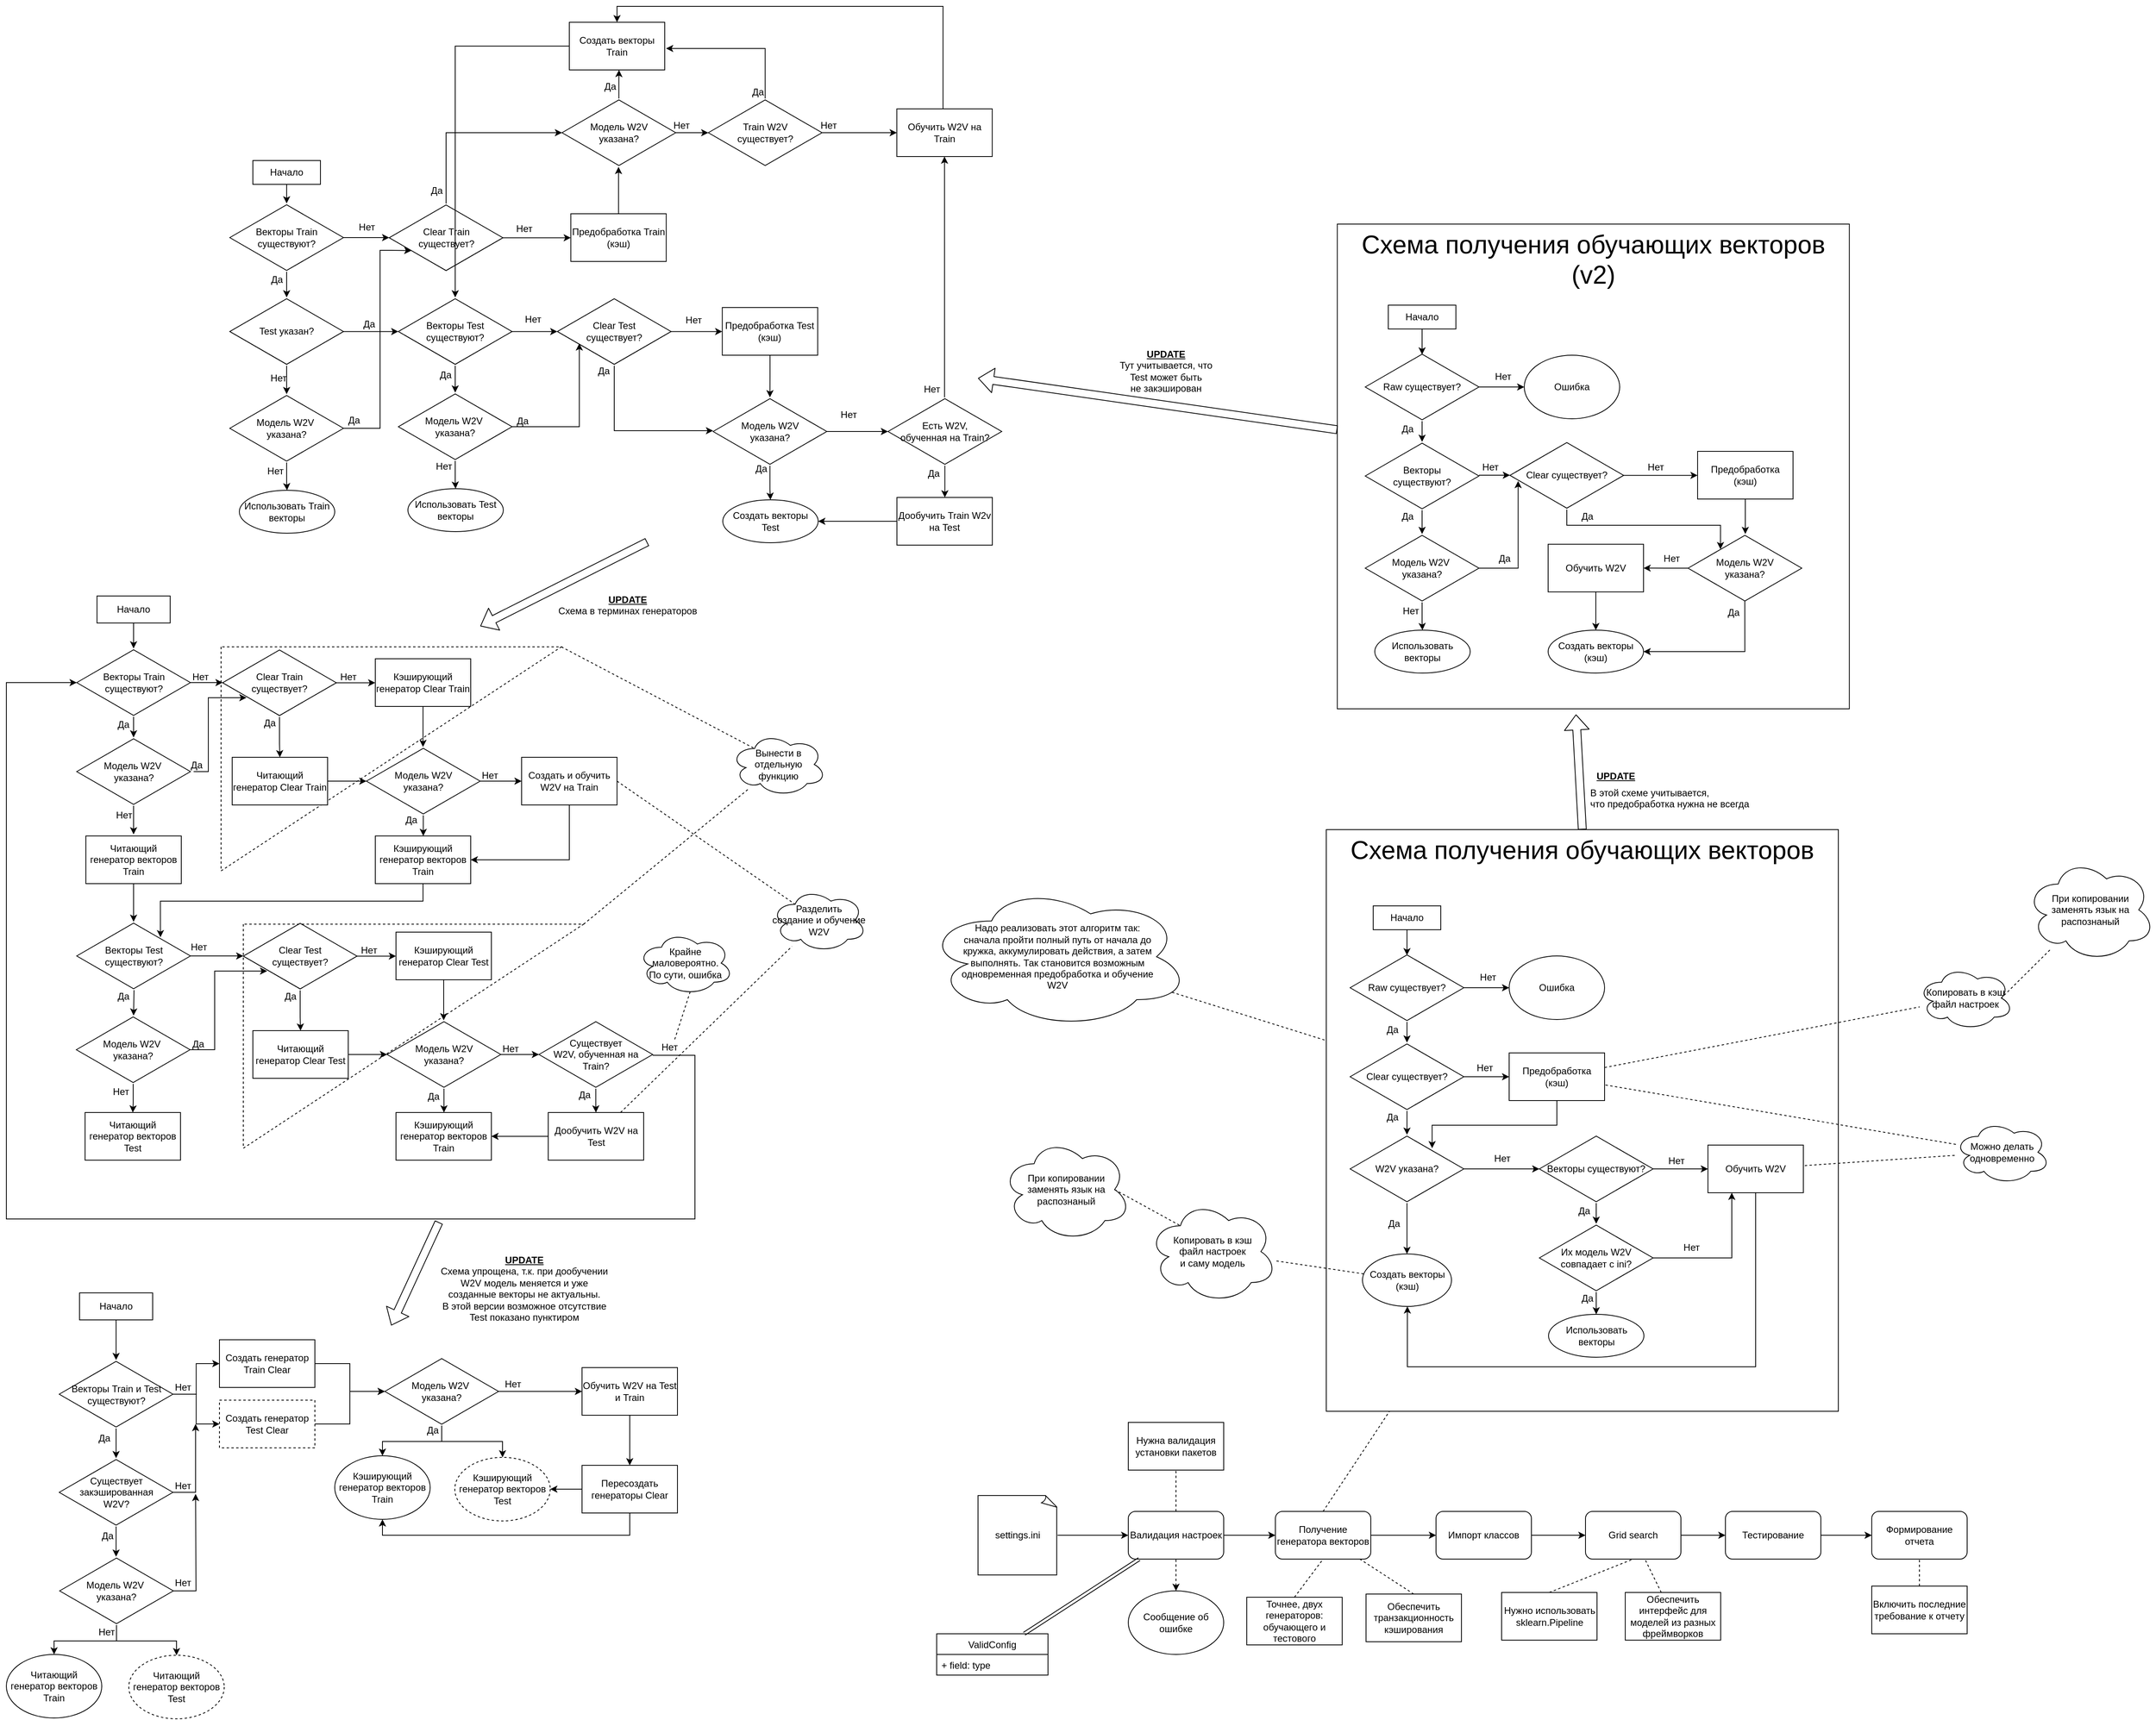<mxfile version="11.2.5" type="device" pages="1"><diagram id="vf4iZN1PnfpX1nGHE9GM" name="Page-1"><mxGraphModel dx="5321" dy="4917" grid="1" gridSize="2" guides="1" tooltips="1" connect="1" arrows="1" fold="1" page="1" pageScale="1" pageWidth="1169" pageHeight="827" math="0" shadow="0"><root><mxCell id="0"/><mxCell id="1" parent="0"/><mxCell id="lREnk5ELGKvUCbuHQlgx-163" value="" style="verticalLabelPosition=bottom;verticalAlign=top;html=1;shape=mxgraph.basic.obtuse_triangle;dx=0;fillColor=none;flipV=1;dashed=1;" vertex="1" parent="1"><mxGeometry x="-842" y="-898" width="428" height="282" as="geometry"/></mxCell><mxCell id="SaSho10A6BAVYjZmxFIZ-100" value="Схема получения обучающих векторов (v2)" style="rounded=0;whiteSpace=wrap;html=1;labelBackgroundColor=none;fontColor=#000000;fillColor=none;verticalAlign=top;fontSize=32;" parent="1" vertex="1"><mxGeometry x="561.833" y="-1430" width="644" height="610" as="geometry"/></mxCell><mxCell id="_JlbcE5-Zqb3j5N6AHBR-80" value="Схема получения обучающих векторов" style="rounded=0;whiteSpace=wrap;html=1;labelBackgroundColor=none;fontColor=#000000;fillColor=none;verticalAlign=top;fontSize=32;" parent="1" vertex="1"><mxGeometry x="548" y="-668" width="644" height="732" as="geometry"/></mxCell><mxCell id="_JlbcE5-Zqb3j5N6AHBR-4" style="edgeStyle=orthogonalEdgeStyle;rounded=0;orthogonalLoop=1;jettySize=auto;html=1;entryX=0;entryY=0.5;entryDx=0;entryDy=0;" parent="1" source="_JlbcE5-Zqb3j5N6AHBR-2" target="_JlbcE5-Zqb3j5N6AHBR-3" edge="1"><mxGeometry relative="1" as="geometry"/></mxCell><mxCell id="_JlbcE5-Zqb3j5N6AHBR-2" value="settings.ini" style="whiteSpace=wrap;html=1;shape=mxgraph.basic.document" parent="1" vertex="1"><mxGeometry x="110" y="170" width="100" height="100" as="geometry"/></mxCell><mxCell id="_JlbcE5-Zqb3j5N6AHBR-11" style="edgeStyle=orthogonalEdgeStyle;rounded=0;orthogonalLoop=1;jettySize=auto;html=1;startArrow=none;startFill=0;endArrow=classic;endFill=1;" parent="1" source="_JlbcE5-Zqb3j5N6AHBR-3" target="_JlbcE5-Zqb3j5N6AHBR-84" edge="1"><mxGeometry relative="1" as="geometry"><mxPoint x="485" y="220" as="targetPoint"/></mxGeometry></mxCell><mxCell id="_JlbcE5-Zqb3j5N6AHBR-3" value="Валидация настроек" style="rounded=1;whiteSpace=wrap;html=1;" parent="1" vertex="1"><mxGeometry x="299" y="190" width="120" height="60" as="geometry"/></mxCell><mxCell id="_JlbcE5-Zqb3j5N6AHBR-5" value="Сообщение об ошибке" style="ellipse;whiteSpace=wrap;html=1;" parent="1" vertex="1"><mxGeometry x="299" y="290" width="120" height="80" as="geometry"/></mxCell><mxCell id="_JlbcE5-Zqb3j5N6AHBR-7" value="" style="endArrow=none;dashed=1;html=1;entryX=0.5;entryY=1;entryDx=0;entryDy=0;exitX=0.5;exitY=0;exitDx=0;exitDy=0;startArrow=classic;startFill=1;" parent="1" source="_JlbcE5-Zqb3j5N6AHBR-5" target="_JlbcE5-Zqb3j5N6AHBR-3" edge="1"><mxGeometry width="50" height="50" relative="1" as="geometry"><mxPoint x="330" y="320" as="sourcePoint"/><mxPoint x="380" y="270" as="targetPoint"/></mxGeometry></mxCell><mxCell id="_JlbcE5-Zqb3j5N6AHBR-87" style="edgeStyle=orthogonalEdgeStyle;rounded=0;orthogonalLoop=1;jettySize=auto;html=1;startArrow=none;startFill=0;endArrow=classic;endFill=1;fontSize=12;fontColor=#000000;" parent="1" source="_JlbcE5-Zqb3j5N6AHBR-84" target="_JlbcE5-Zqb3j5N6AHBR-86" edge="1"><mxGeometry relative="1" as="geometry"/></mxCell><mxCell id="_JlbcE5-Zqb3j5N6AHBR-84" value="Получение генератора векторов" style="rounded=1;whiteSpace=wrap;html=1;labelBackgroundColor=none;fillColor=none;fontSize=12;fontColor=#000000;" parent="1" vertex="1"><mxGeometry x="484" y="190" width="120" height="60" as="geometry"/></mxCell><mxCell id="_JlbcE5-Zqb3j5N6AHBR-85" value="" style="endArrow=none;dashed=1;html=1;fontSize=12;fontColor=#000000;exitX=0.5;exitY=0;exitDx=0;exitDy=0;" parent="1" source="_JlbcE5-Zqb3j5N6AHBR-84" target="_JlbcE5-Zqb3j5N6AHBR-80" edge="1"><mxGeometry width="50" height="50" relative="1" as="geometry"><mxPoint x="608" y="166" as="sourcePoint"/><mxPoint x="658" y="116" as="targetPoint"/></mxGeometry></mxCell><mxCell id="_JlbcE5-Zqb3j5N6AHBR-91" style="edgeStyle=orthogonalEdgeStyle;rounded=0;orthogonalLoop=1;jettySize=auto;html=1;startArrow=none;startFill=0;endArrow=classic;endFill=1;fontSize=12;fontColor=#000000;" parent="1" source="_JlbcE5-Zqb3j5N6AHBR-86" target="_JlbcE5-Zqb3j5N6AHBR-88" edge="1"><mxGeometry relative="1" as="geometry"/></mxCell><mxCell id="_JlbcE5-Zqb3j5N6AHBR-86" value="Импорт классов" style="rounded=1;whiteSpace=wrap;html=1;labelBackgroundColor=none;fillColor=none;fontSize=12;fontColor=#000000;" parent="1" vertex="1"><mxGeometry x="686" y="190" width="120" height="60" as="geometry"/></mxCell><mxCell id="_JlbcE5-Zqb3j5N6AHBR-93" style="edgeStyle=orthogonalEdgeStyle;rounded=0;orthogonalLoop=1;jettySize=auto;html=1;startArrow=none;startFill=0;endArrow=classic;endFill=1;fontSize=12;fontColor=#000000;" parent="1" source="_JlbcE5-Zqb3j5N6AHBR-88" target="_JlbcE5-Zqb3j5N6AHBR-92" edge="1"><mxGeometry relative="1" as="geometry"/></mxCell><mxCell id="_JlbcE5-Zqb3j5N6AHBR-88" value="Grid search" style="rounded=1;whiteSpace=wrap;html=1;labelBackgroundColor=none;fillColor=none;fontSize=12;fontColor=#000000;" parent="1" vertex="1"><mxGeometry x="874" y="190" width="120" height="60" as="geometry"/></mxCell><mxCell id="_JlbcE5-Zqb3j5N6AHBR-89" value="Нужно использовать sklearn.Pipeline" style="rounded=0;whiteSpace=wrap;html=1;labelBackgroundColor=none;fillColor=none;fontSize=12;fontColor=#000000;" parent="1" vertex="1"><mxGeometry x="768.5" y="292" width="120" height="60" as="geometry"/></mxCell><mxCell id="_JlbcE5-Zqb3j5N6AHBR-90" value="" style="endArrow=none;dashed=1;html=1;fontSize=12;fontColor=#000000;entryX=0.5;entryY=1;entryDx=0;entryDy=0;exitX=0.5;exitY=0;exitDx=0;exitDy=0;" parent="1" source="_JlbcE5-Zqb3j5N6AHBR-89" target="_JlbcE5-Zqb3j5N6AHBR-88" edge="1"><mxGeometry width="50" height="50" relative="1" as="geometry"><mxPoint x="890" y="324" as="sourcePoint"/><mxPoint x="940" y="274" as="targetPoint"/></mxGeometry></mxCell><mxCell id="_JlbcE5-Zqb3j5N6AHBR-95" style="edgeStyle=orthogonalEdgeStyle;rounded=0;orthogonalLoop=1;jettySize=auto;html=1;startArrow=none;startFill=0;endArrow=classic;endFill=1;fontSize=12;fontColor=#000000;" parent="1" source="_JlbcE5-Zqb3j5N6AHBR-92" target="_JlbcE5-Zqb3j5N6AHBR-94" edge="1"><mxGeometry relative="1" as="geometry"/></mxCell><mxCell id="_JlbcE5-Zqb3j5N6AHBR-92" value="Тестирование" style="rounded=1;whiteSpace=wrap;html=1;labelBackgroundColor=none;fillColor=none;fontSize=12;fontColor=#000000;" parent="1" vertex="1"><mxGeometry x="1050" y="190" width="120" height="60" as="geometry"/></mxCell><mxCell id="_JlbcE5-Zqb3j5N6AHBR-94" value="Формирование отчета" style="rounded=1;whiteSpace=wrap;html=1;labelBackgroundColor=none;fillColor=none;fontSize=12;fontColor=#000000;" parent="1" vertex="1"><mxGeometry x="1234" y="190" width="120" height="60" as="geometry"/></mxCell><mxCell id="_JlbcE5-Zqb3j5N6AHBR-96" value="Обеспечить интерфейс для моделей из разных фреймворков" style="rounded=0;whiteSpace=wrap;html=1;labelBackgroundColor=none;fillColor=none;fontSize=12;fontColor=#000000;" parent="1" vertex="1"><mxGeometry x="924" y="292" width="120" height="60" as="geometry"/></mxCell><mxCell id="_JlbcE5-Zqb3j5N6AHBR-97" value="" style="endArrow=none;dashed=1;html=1;fontSize=12;fontColor=#000000;" parent="1" source="_JlbcE5-Zqb3j5N6AHBR-96" target="_JlbcE5-Zqb3j5N6AHBR-88" edge="1"><mxGeometry width="50" height="50" relative="1" as="geometry"><mxPoint x="966" y="328" as="sourcePoint"/><mxPoint x="1016" y="278" as="targetPoint"/></mxGeometry></mxCell><mxCell id="_JlbcE5-Zqb3j5N6AHBR-98" value="Включить последние требование к отчету" style="rounded=0;whiteSpace=wrap;html=1;labelBackgroundColor=none;fillColor=none;fontSize=12;fontColor=#000000;" parent="1" vertex="1"><mxGeometry x="1234" y="284" width="120" height="60" as="geometry"/></mxCell><mxCell id="_JlbcE5-Zqb3j5N6AHBR-99" value="" style="endArrow=none;dashed=1;html=1;fontSize=12;fontColor=#000000;" parent="1" source="_JlbcE5-Zqb3j5N6AHBR-98" target="_JlbcE5-Zqb3j5N6AHBR-94" edge="1"><mxGeometry width="50" height="50" relative="1" as="geometry"><mxPoint x="1416" y="304" as="sourcePoint"/><mxPoint x="1466" y="254" as="targetPoint"/></mxGeometry></mxCell><mxCell id="_JlbcE5-Zqb3j5N6AHBR-100" value="Точнее, двух генераторов: обучающего и тестового" style="rounded=0;whiteSpace=wrap;html=1;labelBackgroundColor=none;fillColor=none;fontSize=12;fontColor=#000000;" parent="1" vertex="1"><mxGeometry x="448" y="298" width="120" height="60" as="geometry"/></mxCell><mxCell id="_JlbcE5-Zqb3j5N6AHBR-101" value="" style="endArrow=none;dashed=1;html=1;fontSize=12;fontColor=#000000;entryX=0.5;entryY=1;entryDx=0;entryDy=0;exitX=0.5;exitY=0;exitDx=0;exitDy=0;" parent="1" source="_JlbcE5-Zqb3j5N6AHBR-100" target="_JlbcE5-Zqb3j5N6AHBR-84" edge="1"><mxGeometry width="50" height="50" relative="1" as="geometry"><mxPoint x="660" y="470" as="sourcePoint"/><mxPoint x="710" y="420" as="targetPoint"/></mxGeometry></mxCell><mxCell id="_JlbcE5-Zqb3j5N6AHBR-102" value="Копировать в кэш файл настроек" style="ellipse;shape=cloud;whiteSpace=wrap;html=1;labelBackgroundColor=none;fillColor=none;fontSize=12;fontColor=#000000;" parent="1" vertex="1"><mxGeometry x="1292" y="-496" width="120" height="80" as="geometry"/></mxCell><mxCell id="_JlbcE5-Zqb3j5N6AHBR-103" value="" style="endArrow=none;dashed=1;html=1;fontSize=12;fontColor=#000000;" parent="1" source="_JlbcE5-Zqb3j5N6AHBR-36" target="_JlbcE5-Zqb3j5N6AHBR-102" edge="1"><mxGeometry width="50" height="50" relative="1" as="geometry"><mxPoint x="1278" y="-350" as="sourcePoint"/><mxPoint x="1328" y="-400" as="targetPoint"/></mxGeometry></mxCell><mxCell id="_JlbcE5-Zqb3j5N6AHBR-27" value="Начало" style="rounded=0;whiteSpace=wrap;html=1;" parent="1" vertex="1"><mxGeometry x="607" y="-572" width="85" height="30" as="geometry"/></mxCell><mxCell id="_JlbcE5-Zqb3j5N6AHBR-28" value="Raw существует?" style="html=1;whiteSpace=wrap;aspect=fixed;shape=isoRectangle;" parent="1" vertex="1"><mxGeometry x="578" y="-512" width="143" height="86" as="geometry"/></mxCell><mxCell id="_JlbcE5-Zqb3j5N6AHBR-33" style="edgeStyle=orthogonalEdgeStyle;rounded=0;orthogonalLoop=1;jettySize=auto;html=1;entryX=0.5;entryY=0.025;entryDx=0;entryDy=0;entryPerimeter=0;startArrow=none;startFill=0;endArrow=classic;endFill=1;" parent="1" source="_JlbcE5-Zqb3j5N6AHBR-27" target="_JlbcE5-Zqb3j5N6AHBR-28" edge="1"><mxGeometry relative="1" as="geometry"><Array as="points"/></mxGeometry></mxCell><mxCell id="_JlbcE5-Zqb3j5N6AHBR-30" value="Ошибка" style="ellipse;whiteSpace=wrap;html=1;" parent="1" vertex="1"><mxGeometry x="778" y="-509" width="120" height="80" as="geometry"/></mxCell><mxCell id="_JlbcE5-Zqb3j5N6AHBR-31" style="edgeStyle=orthogonalEdgeStyle;rounded=0;orthogonalLoop=1;jettySize=auto;html=1;entryX=0;entryY=0.5;entryDx=0;entryDy=0;startArrow=none;startFill=0;endArrow=classic;endFill=1;" parent="1" source="_JlbcE5-Zqb3j5N6AHBR-28" target="_JlbcE5-Zqb3j5N6AHBR-30" edge="1"><mxGeometry relative="1" as="geometry"/></mxCell><mxCell id="_JlbcE5-Zqb3j5N6AHBR-32" value="Нет" style="text;html=1;resizable=0;points=[];align=center;verticalAlign=middle;labelBackgroundColor=#ffffff;" parent="_JlbcE5-Zqb3j5N6AHBR-31" vertex="1" connectable="0"><mxGeometry x="0.011" y="9" relative="1" as="geometry"><mxPoint x="0.5" y="-4" as="offset"/></mxGeometry></mxCell><mxCell id="_JlbcE5-Zqb3j5N6AHBR-34" value="Clear существует?" style="html=1;whiteSpace=wrap;aspect=fixed;shape=isoRectangle;" parent="1" vertex="1"><mxGeometry x="578" y="-400" width="143" height="86" as="geometry"/></mxCell><mxCell id="_JlbcE5-Zqb3j5N6AHBR-35" style="edgeStyle=orthogonalEdgeStyle;rounded=0;orthogonalLoop=1;jettySize=auto;html=1;startArrow=none;startFill=0;endArrow=classic;endFill=1;" parent="1" source="_JlbcE5-Zqb3j5N6AHBR-28" target="_JlbcE5-Zqb3j5N6AHBR-34" edge="1"><mxGeometry relative="1" as="geometry"/></mxCell><mxCell id="_JlbcE5-Zqb3j5N6AHBR-36" value="Предобработка&lt;br&gt;(кэш)" style="rounded=0;whiteSpace=wrap;html=1;" parent="1" vertex="1"><mxGeometry x="778" y="-387" width="120" height="60" as="geometry"/></mxCell><mxCell id="_JlbcE5-Zqb3j5N6AHBR-37" style="edgeStyle=orthogonalEdgeStyle;rounded=0;orthogonalLoop=1;jettySize=auto;html=1;startArrow=none;startFill=0;endArrow=classic;endFill=1;" parent="1" source="_JlbcE5-Zqb3j5N6AHBR-34" target="_JlbcE5-Zqb3j5N6AHBR-36" edge="1"><mxGeometry relative="1" as="geometry"/></mxCell><mxCell id="_JlbcE5-Zqb3j5N6AHBR-41" value="Да" style="text;html=1;resizable=0;points=[];autosize=1;align=left;verticalAlign=top;spacingTop=-4;" parent="1" vertex="1"><mxGeometry x="622" y="-426" width="26" height="16" as="geometry"/></mxCell><mxCell id="_JlbcE5-Zqb3j5N6AHBR-42" value="Да" style="text;html=1;resizable=0;points=[];autosize=1;align=left;verticalAlign=top;spacingTop=-4;" parent="1" vertex="1"><mxGeometry x="622" y="-315.942" width="26" height="16" as="geometry"/></mxCell><mxCell id="_JlbcE5-Zqb3j5N6AHBR-43" value="Нет" style="text;html=1;resizable=0;points=[];align=center;verticalAlign=middle;labelBackgroundColor=#ffffff;" parent="1" vertex="1" connectable="0"><mxGeometry x="746.2" y="-363.8" as="geometry"><mxPoint x="0.5" y="-4" as="offset"/></mxGeometry></mxCell><mxCell id="_JlbcE5-Zqb3j5N6AHBR-46" value="W2V указана?" style="html=1;whiteSpace=wrap;aspect=fixed;shape=isoRectangle;" parent="1" vertex="1"><mxGeometry x="578" y="-284" width="143" height="86" as="geometry"/></mxCell><mxCell id="_JlbcE5-Zqb3j5N6AHBR-40" style="edgeStyle=orthogonalEdgeStyle;rounded=0;orthogonalLoop=1;jettySize=auto;html=1;startArrow=none;startFill=0;endArrow=classic;endFill=1;" parent="1" source="_JlbcE5-Zqb3j5N6AHBR-34" target="_JlbcE5-Zqb3j5N6AHBR-46" edge="1"><mxGeometry relative="1" as="geometry"><mxPoint x="649.571" y="-288" as="targetPoint"/></mxGeometry></mxCell><mxCell id="_JlbcE5-Zqb3j5N6AHBR-54" style="edgeStyle=orthogonalEdgeStyle;rounded=0;orthogonalLoop=1;jettySize=auto;html=1;entryX=0.721;entryY=0.197;entryDx=0;entryDy=0;entryPerimeter=0;startArrow=none;startFill=0;endArrow=classic;endFill=1;exitX=0.5;exitY=1;exitDx=0;exitDy=0;" parent="1" source="_JlbcE5-Zqb3j5N6AHBR-36" target="_JlbcE5-Zqb3j5N6AHBR-46" edge="1"><mxGeometry relative="1" as="geometry"><Array as="points"><mxPoint x="838" y="-296"/><mxPoint x="681" y="-296"/></Array></mxGeometry></mxCell><mxCell id="_JlbcE5-Zqb3j5N6AHBR-47" value="Векторы существуют?" style="html=1;whiteSpace=wrap;aspect=fixed;shape=isoRectangle;" parent="1" vertex="1"><mxGeometry x="816" y="-284" width="143" height="86" as="geometry"/></mxCell><mxCell id="_JlbcE5-Zqb3j5N6AHBR-55" style="edgeStyle=orthogonalEdgeStyle;rounded=0;orthogonalLoop=1;jettySize=auto;html=1;startArrow=none;startFill=0;endArrow=classic;endFill=1;" parent="1" source="_JlbcE5-Zqb3j5N6AHBR-46" target="_JlbcE5-Zqb3j5N6AHBR-47" edge="1"><mxGeometry relative="1" as="geometry"/></mxCell><mxCell id="_JlbcE5-Zqb3j5N6AHBR-53" value="Да" style="text;html=1;resizable=0;points=[];autosize=1;align=left;verticalAlign=top;spacingTop=-4;" parent="1" vertex="1"><mxGeometry x="624" y="-181.942" width="26" height="16" as="geometry"/></mxCell><mxCell id="_JlbcE5-Zqb3j5N6AHBR-56" value="Нет" style="text;html=1;resizable=0;points=[];align=center;verticalAlign=middle;labelBackgroundColor=#ffffff;" parent="1" vertex="1" connectable="0"><mxGeometry x="768.7" y="-249.8" as="geometry"><mxPoint x="0.5" y="-4" as="offset"/></mxGeometry></mxCell><mxCell id="_JlbcE5-Zqb3j5N6AHBR-57" value="Обучить W2V" style="rounded=0;whiteSpace=wrap;html=1;" parent="1" vertex="1"><mxGeometry x="1028" y="-271" width="120" height="60" as="geometry"/></mxCell><mxCell id="_JlbcE5-Zqb3j5N6AHBR-60" style="edgeStyle=orthogonalEdgeStyle;rounded=0;orthogonalLoop=1;jettySize=auto;html=1;startArrow=none;startFill=0;endArrow=classic;endFill=1;" parent="1" source="_JlbcE5-Zqb3j5N6AHBR-47" target="_JlbcE5-Zqb3j5N6AHBR-57" edge="1"><mxGeometry relative="1" as="geometry"/></mxCell><mxCell id="_JlbcE5-Zqb3j5N6AHBR-69" style="edgeStyle=orthogonalEdgeStyle;rounded=0;orthogonalLoop=1;jettySize=auto;html=1;entryX=0.25;entryY=1;entryDx=0;entryDy=0;startArrow=none;startFill=0;endArrow=classic;endFill=1;" parent="1" source="_JlbcE5-Zqb3j5N6AHBR-63" target="_JlbcE5-Zqb3j5N6AHBR-57" edge="1"><mxGeometry relative="1" as="geometry"/></mxCell><mxCell id="_JlbcE5-Zqb3j5N6AHBR-63" value="Их модель W2V совпадает с ini?" style="html=1;whiteSpace=wrap;aspect=fixed;shape=isoRectangle;" parent="1" vertex="1"><mxGeometry x="816" y="-172" width="143" height="86" as="geometry"/></mxCell><mxCell id="_JlbcE5-Zqb3j5N6AHBR-64" style="edgeStyle=orthogonalEdgeStyle;rounded=0;orthogonalLoop=1;jettySize=auto;html=1;startArrow=none;startFill=0;endArrow=classic;endFill=1;" parent="1" source="_JlbcE5-Zqb3j5N6AHBR-47" target="_JlbcE5-Zqb3j5N6AHBR-63" edge="1"><mxGeometry relative="1" as="geometry"/></mxCell><mxCell id="_JlbcE5-Zqb3j5N6AHBR-65" value="Нет" style="text;html=1;resizable=0;points=[];align=center;verticalAlign=middle;labelBackgroundColor=#ffffff;" parent="1" vertex="1" connectable="0"><mxGeometry x="770.7" y="-247.8" as="geometry"><mxPoint x="217.5" y="-3" as="offset"/></mxGeometry></mxCell><mxCell id="_JlbcE5-Zqb3j5N6AHBR-68" value="Да" style="text;html=1;resizable=0;points=[];align=center;verticalAlign=middle;labelBackgroundColor=#ffffff;" parent="1" vertex="1" connectable="0"><mxGeometry x="872.2" y="-187.8" as="geometry"><mxPoint x="-0.5" as="offset"/></mxGeometry></mxCell><mxCell id="_JlbcE5-Zqb3j5N6AHBR-70" value="Нет" style="text;html=1;resizable=0;points=[];align=center;verticalAlign=middle;labelBackgroundColor=#ffffff;" parent="1" vertex="1" connectable="0"><mxGeometry x="1006.2" y="-137.8" as="geometry"><mxPoint x="0.5" y="-4" as="offset"/></mxGeometry></mxCell><mxCell id="_JlbcE5-Zqb3j5N6AHBR-71" value="Использовать&lt;br&gt;векторы" style="ellipse;whiteSpace=wrap;html=1;" parent="1" vertex="1"><mxGeometry x="827.5" y="-58" width="120" height="54" as="geometry"/></mxCell><mxCell id="_JlbcE5-Zqb3j5N6AHBR-74" style="edgeStyle=orthogonalEdgeStyle;rounded=0;orthogonalLoop=1;jettySize=auto;html=1;startArrow=none;startFill=0;endArrow=classic;endFill=1;" parent="1" source="_JlbcE5-Zqb3j5N6AHBR-63" target="_JlbcE5-Zqb3j5N6AHBR-71" edge="1"><mxGeometry relative="1" as="geometry"/></mxCell><mxCell id="_JlbcE5-Zqb3j5N6AHBR-73" value="Создать векторы (кэш)" style="ellipse;whiteSpace=wrap;html=1;" parent="1" vertex="1"><mxGeometry x="593.5" y="-134" width="112" height="66" as="geometry"/></mxCell><mxCell id="_JlbcE5-Zqb3j5N6AHBR-52" style="edgeStyle=orthogonalEdgeStyle;rounded=0;orthogonalLoop=1;jettySize=auto;html=1;startArrow=none;startFill=0;endArrow=classic;endFill=1;" parent="1" source="_JlbcE5-Zqb3j5N6AHBR-46" target="_JlbcE5-Zqb3j5N6AHBR-73" edge="1"><mxGeometry relative="1" as="geometry"><mxPoint x="649.4" y="-138" as="targetPoint"/><Array as="points"/></mxGeometry></mxCell><mxCell id="_JlbcE5-Zqb3j5N6AHBR-61" style="edgeStyle=orthogonalEdgeStyle;rounded=0;orthogonalLoop=1;jettySize=auto;html=1;startArrow=none;startFill=0;endArrow=classic;endFill=1;" parent="1" source="_JlbcE5-Zqb3j5N6AHBR-57" target="_JlbcE5-Zqb3j5N6AHBR-73" edge="1"><mxGeometry relative="1" as="geometry"><mxPoint x="650.2" y="-78" as="targetPoint"/><Array as="points"><mxPoint x="1088" y="8"/><mxPoint x="650" y="8"/></Array></mxGeometry></mxCell><mxCell id="_JlbcE5-Zqb3j5N6AHBR-75" value="Да" style="text;html=1;resizable=0;points=[];align=center;verticalAlign=middle;labelBackgroundColor=#ffffff;" parent="1" vertex="1" connectable="0"><mxGeometry x="876.2" y="-77.8" as="geometry"><mxPoint x="-0.5" as="offset"/></mxGeometry></mxCell><mxCell id="_JlbcE5-Zqb3j5N6AHBR-104" value="Копировать в кэш &lt;br&gt;файл настроек &lt;br&gt;и саму модель" style="ellipse;shape=cloud;whiteSpace=wrap;html=1;labelBackgroundColor=none;fillColor=none;fontSize=12;fontColor=#000000;" parent="1" vertex="1"><mxGeometry x="324" y="-202" width="162" height="130" as="geometry"/></mxCell><mxCell id="_JlbcE5-Zqb3j5N6AHBR-105" value="" style="endArrow=none;dashed=1;html=1;fontSize=12;fontColor=#000000;" parent="1" source="_JlbcE5-Zqb3j5N6AHBR-73" target="_JlbcE5-Zqb3j5N6AHBR-104" edge="1"><mxGeometry width="50" height="50" relative="1" as="geometry"><mxPoint x="484" y="-180" as="sourcePoint"/><mxPoint x="512" y="-236" as="targetPoint"/></mxGeometry></mxCell><mxCell id="_JlbcE5-Zqb3j5N6AHBR-106" value="Можно делать одновременно" style="ellipse;shape=cloud;whiteSpace=wrap;html=1;labelBackgroundColor=none;fillColor=none;fontSize=12;fontColor=#000000;" parent="1" vertex="1"><mxGeometry x="1338" y="-302" width="120" height="80" as="geometry"/></mxCell><mxCell id="_JlbcE5-Zqb3j5N6AHBR-107" value="" style="endArrow=none;dashed=1;html=1;fontSize=12;fontColor=#000000;" parent="1" source="_JlbcE5-Zqb3j5N6AHBR-106" target="_JlbcE5-Zqb3j5N6AHBR-36" edge="1"><mxGeometry width="50" height="50" relative="1" as="geometry"><mxPoint x="1242" y="-322" as="sourcePoint"/><mxPoint x="1292" y="-372" as="targetPoint"/></mxGeometry></mxCell><mxCell id="_JlbcE5-Zqb3j5N6AHBR-108" value="" style="endArrow=none;dashed=1;html=1;fontSize=12;fontColor=#000000;" parent="1" source="_JlbcE5-Zqb3j5N6AHBR-106" target="_JlbcE5-Zqb3j5N6AHBR-57" edge="1"><mxGeometry width="50" height="50" relative="1" as="geometry"><mxPoint x="1264" y="-168" as="sourcePoint"/><mxPoint x="1314" y="-218" as="targetPoint"/></mxGeometry></mxCell><mxCell id="_JlbcE5-Zqb3j5N6AHBR-109" value="Обеспечить транзакционность кэширования" style="rounded=0;whiteSpace=wrap;html=1;labelBackgroundColor=none;fillColor=none;fontSize=12;fontColor=#000000;" parent="1" vertex="1"><mxGeometry x="598" y="294" width="120" height="60" as="geometry"/></mxCell><mxCell id="_JlbcE5-Zqb3j5N6AHBR-110" value="" style="endArrow=none;dashed=1;html=1;fontSize=12;fontColor=#000000;exitX=0.5;exitY=0;exitDx=0;exitDy=0;" parent="1" source="_JlbcE5-Zqb3j5N6AHBR-109" target="_JlbcE5-Zqb3j5N6AHBR-84" edge="1"><mxGeometry width="50" height="50" relative="1" as="geometry"><mxPoint x="586" y="458" as="sourcePoint"/><mxPoint x="636" y="408" as="targetPoint"/></mxGeometry></mxCell><mxCell id="_JlbcE5-Zqb3j5N6AHBR-111" value="Надо реализовать этот алгоритм так:&lt;br&gt;сначала пройти полный путь от начала до кружка, аккумулировать действия, а затем выполнять. Так становится возможным одновременная предобработка и обучение W2V" style="ellipse;shape=cloud;whiteSpace=wrap;html=1;labelBackgroundColor=none;fillColor=none;fontSize=12;fontColor=#000000;spacingLeft=40;spacingRight=40;" parent="1" vertex="1"><mxGeometry x="44" y="-598" width="332" height="180" as="geometry"/></mxCell><mxCell id="_JlbcE5-Zqb3j5N6AHBR-112" value="" style="endArrow=none;dashed=1;html=1;fontSize=12;fontColor=#000000;" parent="1" source="_JlbcE5-Zqb3j5N6AHBR-111" target="_JlbcE5-Zqb3j5N6AHBR-80" edge="1"><mxGeometry width="50" height="50" relative="1" as="geometry"><mxPoint x="458" y="-32" as="sourcePoint"/><mxPoint x="508" y="-82" as="targetPoint"/></mxGeometry></mxCell><mxCell id="_JlbcE5-Zqb3j5N6AHBR-113" value="Нужна валидация установки пакетов" style="rounded=0;whiteSpace=wrap;html=1;labelBackgroundColor=none;fillColor=none;fontSize=12;fontColor=#000000;" parent="1" vertex="1"><mxGeometry x="299" y="78" width="120" height="60" as="geometry"/></mxCell><mxCell id="_JlbcE5-Zqb3j5N6AHBR-114" value="" style="endArrow=none;dashed=1;html=1;fontSize=12;fontColor=#000000;entryX=0.5;entryY=1;entryDx=0;entryDy=0;exitX=0.5;exitY=0;exitDx=0;exitDy=0;" parent="1" source="_JlbcE5-Zqb3j5N6AHBR-3" target="_JlbcE5-Zqb3j5N6AHBR-113" edge="1"><mxGeometry width="50" height="50" relative="1" as="geometry"><mxPoint x="186" y="80" as="sourcePoint"/><mxPoint x="236" y="30" as="targetPoint"/></mxGeometry></mxCell><mxCell id="_JlbcE5-Zqb3j5N6AHBR-119" value="ValidConfig" style="swimlane;fontStyle=0;childLayout=stackLayout;horizontal=1;startSize=26;fillColor=none;horizontalStack=0;resizeParent=1;resizeParentMax=0;resizeLast=0;collapsible=1;marginBottom=0;labelBackgroundColor=none;fontSize=12;fontColor=#000000;" parent="1" vertex="1"><mxGeometry x="58" y="344" width="140" height="52" as="geometry"><mxRectangle x="58" y="344" width="90" height="26" as="alternateBounds"/></mxGeometry></mxCell><mxCell id="_JlbcE5-Zqb3j5N6AHBR-120" value="+ field: type" style="text;strokeColor=none;fillColor=none;align=left;verticalAlign=top;spacingLeft=4;spacingRight=4;overflow=hidden;rotatable=0;points=[[0,0.5],[1,0.5]];portConstraint=eastwest;" parent="_JlbcE5-Zqb3j5N6AHBR-119" vertex="1"><mxGeometry y="26" width="140" height="26" as="geometry"/></mxCell><mxCell id="_JlbcE5-Zqb3j5N6AHBR-123" value="" style="shape=link;html=1;startArrow=none;startFill=0;endArrow=classic;endFill=1;fontSize=12;fontColor=#000000;" parent="1" source="_JlbcE5-Zqb3j5N6AHBR-119" target="_JlbcE5-Zqb3j5N6AHBR-3" edge="1"><mxGeometry width="50" height="50" relative="1" as="geometry"><mxPoint x="218" y="336" as="sourcePoint"/><mxPoint x="268" y="286" as="targetPoint"/></mxGeometry></mxCell><mxCell id="_JlbcE5-Zqb3j5N6AHBR-130" value="При копировании заменять язык на распознаный" style="ellipse;shape=cloud;whiteSpace=wrap;html=1;labelBackgroundColor=none;fillColor=none;fontSize=12;fontColor=#000000;spacingLeft=20;spacingRight=20;" parent="1" vertex="1"><mxGeometry x="140" y="-280" width="162" height="130" as="geometry"/></mxCell><mxCell id="_JlbcE5-Zqb3j5N6AHBR-131" value="" style="endArrow=none;dashed=1;html=1;fontSize=12;fontColor=#000000;exitX=0.875;exitY=0.5;exitDx=0;exitDy=0;exitPerimeter=0;entryX=0.25;entryY=0.25;entryDx=0;entryDy=0;entryPerimeter=0;" parent="1" source="_JlbcE5-Zqb3j5N6AHBR-130" target="_JlbcE5-Zqb3j5N6AHBR-104" edge="1"><mxGeometry width="50" height="50" relative="1" as="geometry"><mxPoint x="370" y="-266" as="sourcePoint"/><mxPoint x="420" y="-316" as="targetPoint"/></mxGeometry></mxCell><mxCell id="_JlbcE5-Zqb3j5N6AHBR-132" value="При копировании заменять язык на распознаный" style="ellipse;shape=cloud;whiteSpace=wrap;html=1;labelBackgroundColor=none;fillColor=none;fontSize=12;fontColor=#000000;spacingLeft=20;spacingRight=20;" parent="1" vertex="1"><mxGeometry x="1428" y="-632" width="162" height="130" as="geometry"/></mxCell><mxCell id="_JlbcE5-Zqb3j5N6AHBR-133" value="" style="endArrow=none;dashed=1;html=1;fontSize=12;fontColor=#000000;entryX=0.875;entryY=0.5;entryDx=0;entryDy=0;entryPerimeter=0;" parent="1" source="_JlbcE5-Zqb3j5N6AHBR-132" target="_JlbcE5-Zqb3j5N6AHBR-102" edge="1"><mxGeometry width="50" height="50" relative="1" as="geometry"><mxPoint x="1658" y="-618" as="sourcePoint"/><mxPoint x="1652.5" y="-521.5" as="targetPoint"/></mxGeometry></mxCell><mxCell id="SaSho10A6BAVYjZmxFIZ-2" value="Начало" style="rounded=0;whiteSpace=wrap;html=1;" parent="1" vertex="1"><mxGeometry x="626" y="-1328" width="85" height="30" as="geometry"/></mxCell><mxCell id="SaSho10A6BAVYjZmxFIZ-3" value="Raw существует?" style="html=1;whiteSpace=wrap;aspect=fixed;shape=isoRectangle;" parent="1" vertex="1"><mxGeometry x="597" y="-1268" width="143" height="86" as="geometry"/></mxCell><mxCell id="SaSho10A6BAVYjZmxFIZ-4" style="edgeStyle=orthogonalEdgeStyle;rounded=0;orthogonalLoop=1;jettySize=auto;html=1;entryX=0.5;entryY=0.025;entryDx=0;entryDy=0;entryPerimeter=0;startArrow=none;startFill=0;endArrow=classic;endFill=1;" parent="1" source="SaSho10A6BAVYjZmxFIZ-2" target="SaSho10A6BAVYjZmxFIZ-3" edge="1"><mxGeometry relative="1" as="geometry"><Array as="points"/></mxGeometry></mxCell><mxCell id="SaSho10A6BAVYjZmxFIZ-5" value="Ошибка" style="ellipse;whiteSpace=wrap;html=1;" parent="1" vertex="1"><mxGeometry x="797" y="-1265" width="120" height="80" as="geometry"/></mxCell><mxCell id="SaSho10A6BAVYjZmxFIZ-6" style="edgeStyle=orthogonalEdgeStyle;rounded=0;orthogonalLoop=1;jettySize=auto;html=1;entryX=0;entryY=0.5;entryDx=0;entryDy=0;startArrow=none;startFill=0;endArrow=classic;endFill=1;" parent="1" source="SaSho10A6BAVYjZmxFIZ-3" target="SaSho10A6BAVYjZmxFIZ-5" edge="1"><mxGeometry relative="1" as="geometry"/></mxCell><mxCell id="SaSho10A6BAVYjZmxFIZ-7" value="Нет" style="text;html=1;resizable=0;points=[];align=center;verticalAlign=middle;labelBackgroundColor=none;" parent="SaSho10A6BAVYjZmxFIZ-6" vertex="1" connectable="0"><mxGeometry x="0.011" y="9" relative="1" as="geometry"><mxPoint x="0.5" y="-4" as="offset"/></mxGeometry></mxCell><mxCell id="SaSho10A6BAVYjZmxFIZ-39" style="edgeStyle=orthogonalEdgeStyle;rounded=0;orthogonalLoop=1;jettySize=auto;html=1;" parent="1" source="SaSho10A6BAVYjZmxFIZ-8" target="SaSho10A6BAVYjZmxFIZ-38" edge="1"><mxGeometry relative="1" as="geometry"><Array as="points"><mxPoint x="767" y="-1114"/><mxPoint x="767" y="-1114"/></Array></mxGeometry></mxCell><mxCell id="SaSho10A6BAVYjZmxFIZ-8" value="Векторы &lt;br&gt;существуют?" style="html=1;whiteSpace=wrap;aspect=fixed;shape=isoRectangle;" parent="1" vertex="1"><mxGeometry x="597" y="-1156" width="143" height="86" as="geometry"/></mxCell><mxCell id="SaSho10A6BAVYjZmxFIZ-9" style="edgeStyle=orthogonalEdgeStyle;rounded=0;orthogonalLoop=1;jettySize=auto;html=1;startArrow=none;startFill=0;endArrow=classic;endFill=1;" parent="1" source="SaSho10A6BAVYjZmxFIZ-3" target="SaSho10A6BAVYjZmxFIZ-8" edge="1"><mxGeometry relative="1" as="geometry"/></mxCell><mxCell id="SaSho10A6BAVYjZmxFIZ-50" style="edgeStyle=orthogonalEdgeStyle;rounded=0;orthogonalLoop=1;jettySize=auto;html=1;" parent="1" source="SaSho10A6BAVYjZmxFIZ-10" target="SaSho10A6BAVYjZmxFIZ-18" edge="1"><mxGeometry relative="1" as="geometry"><Array as="points"><mxPoint x="1075" y="-1051"/><mxPoint x="1075" y="-1051"/></Array></mxGeometry></mxCell><mxCell id="SaSho10A6BAVYjZmxFIZ-10" value="Предобработка&lt;br&gt;(кэш)" style="rounded=0;whiteSpace=wrap;html=1;" parent="1" vertex="1"><mxGeometry x="1015" y="-1144" width="120" height="60" as="geometry"/></mxCell><mxCell id="SaSho10A6BAVYjZmxFIZ-12" value="Да" style="text;html=1;resizable=0;points=[];autosize=1;align=left;verticalAlign=top;spacingTop=-4;" parent="1" vertex="1"><mxGeometry x="641" y="-1182" width="26" height="16" as="geometry"/></mxCell><mxCell id="SaSho10A6BAVYjZmxFIZ-13" value="Да" style="text;html=1;resizable=0;points=[];autosize=1;align=left;verticalAlign=top;spacingTop=-4;" parent="1" vertex="1"><mxGeometry x="641" y="-1071.942" width="26" height="16" as="geometry"/></mxCell><mxCell id="SaSho10A6BAVYjZmxFIZ-65" style="edgeStyle=orthogonalEdgeStyle;rounded=0;orthogonalLoop=1;jettySize=auto;html=1;entryX=0.072;entryY=0.582;entryDx=0;entryDy=0;entryPerimeter=0;" parent="1" source="SaSho10A6BAVYjZmxFIZ-15" target="SaSho10A6BAVYjZmxFIZ-38" edge="1"><mxGeometry relative="1" as="geometry"/></mxCell><mxCell id="SaSho10A6BAVYjZmxFIZ-15" value="Модель W2V&amp;nbsp;&lt;br&gt;указана?" style="html=1;whiteSpace=wrap;aspect=fixed;shape=isoRectangle;" parent="1" vertex="1"><mxGeometry x="597" y="-1040" width="143" height="86" as="geometry"/></mxCell><mxCell id="SaSho10A6BAVYjZmxFIZ-16" style="edgeStyle=orthogonalEdgeStyle;rounded=0;orthogonalLoop=1;jettySize=auto;html=1;startArrow=none;startFill=0;endArrow=classic;endFill=1;" parent="1" source="SaSho10A6BAVYjZmxFIZ-8" target="SaSho10A6BAVYjZmxFIZ-15" edge="1"><mxGeometry relative="1" as="geometry"><mxPoint x="668.571" y="-1044" as="targetPoint"/></mxGeometry></mxCell><mxCell id="SaSho10A6BAVYjZmxFIZ-51" style="edgeStyle=orthogonalEdgeStyle;rounded=0;orthogonalLoop=1;jettySize=auto;html=1;" parent="1" source="SaSho10A6BAVYjZmxFIZ-18" target="SaSho10A6BAVYjZmxFIZ-22" edge="1"><mxGeometry relative="1" as="geometry"/></mxCell><mxCell id="SaSho10A6BAVYjZmxFIZ-67" style="edgeStyle=orthogonalEdgeStyle;rounded=0;orthogonalLoop=1;jettySize=auto;html=1;entryX=1;entryY=0.5;entryDx=0;entryDy=0;exitX=0.499;exitY=0.976;exitDx=0;exitDy=0;exitPerimeter=0;" parent="1" source="SaSho10A6BAVYjZmxFIZ-18" target="SaSho10A6BAVYjZmxFIZ-30" edge="1"><mxGeometry relative="1" as="geometry"><Array as="points"><mxPoint x="1074" y="-892"/></Array></mxGeometry></mxCell><mxCell id="SaSho10A6BAVYjZmxFIZ-18" value="Модель W2V &lt;br&gt;указана?" style="html=1;whiteSpace=wrap;aspect=fixed;shape=isoRectangle;" parent="1" vertex="1"><mxGeometry x="1003" y="-1040" width="143" height="86" as="geometry"/></mxCell><mxCell id="SaSho10A6BAVYjZmxFIZ-20" value="Да" style="text;html=1;resizable=0;points=[];autosize=1;align=left;verticalAlign=top;spacingTop=-4;" parent="1" vertex="1"><mxGeometry x="763" y="-1018.942" width="26" height="16" as="geometry"/></mxCell><mxCell id="SaSho10A6BAVYjZmxFIZ-57" style="edgeStyle=orthogonalEdgeStyle;rounded=0;orthogonalLoop=1;jettySize=auto;html=1;" parent="1" source="SaSho10A6BAVYjZmxFIZ-22" target="SaSho10A6BAVYjZmxFIZ-30" edge="1"><mxGeometry relative="1" as="geometry"/></mxCell><mxCell id="SaSho10A6BAVYjZmxFIZ-22" value="Обучить W2V" style="rounded=0;whiteSpace=wrap;html=1;" parent="1" vertex="1"><mxGeometry x="827" y="-1027.129" width="120" height="60" as="geometry"/></mxCell><mxCell id="SaSho10A6BAVYjZmxFIZ-29" value="Нет" style="text;html=1;resizable=0;points=[];align=center;verticalAlign=middle;labelBackgroundColor=none;" parent="1" vertex="1" connectable="0"><mxGeometry x="981.2" y="-1004.8" as="geometry"><mxPoint x="0.5" y="-4" as="offset"/></mxGeometry></mxCell><mxCell id="SaSho10A6BAVYjZmxFIZ-30" value="Создать векторы&lt;br&gt;(кэш)" style="ellipse;whiteSpace=wrap;html=1;" parent="1" vertex="1"><mxGeometry x="827" y="-919" width="120" height="54" as="geometry"/></mxCell><mxCell id="SaSho10A6BAVYjZmxFIZ-33" style="edgeStyle=orthogonalEdgeStyle;rounded=0;orthogonalLoop=1;jettySize=auto;html=1;startArrow=none;startFill=0;endArrow=classic;endFill=1;" parent="1" source="SaSho10A6BAVYjZmxFIZ-15" target="SaSho10A6BAVYjZmxFIZ-61" edge="1"><mxGeometry relative="1" as="geometry"><mxPoint x="669.059" y="-921" as="targetPoint"/><Array as="points"><mxPoint x="669" y="-929"/><mxPoint x="669" y="-929"/></Array></mxGeometry></mxCell><mxCell id="SaSho10A6BAVYjZmxFIZ-36" value="" style="shape=flexArrow;endArrow=classic;html=1;entryX=0.5;entryY=1;entryDx=0;entryDy=0;exitX=0.5;exitY=0;exitDx=0;exitDy=0;" parent="1" source="_JlbcE5-Zqb3j5N6AHBR-80" edge="1"><mxGeometry width="50" height="50" relative="1" as="geometry"><mxPoint x="838" y="-676" as="sourcePoint"/><mxPoint x="862" y="-813" as="targetPoint"/></mxGeometry></mxCell><mxCell id="SaSho10A6BAVYjZmxFIZ-37" value="&lt;u&gt;&lt;b&gt;UPDATE&lt;/b&gt;&lt;/u&gt;" style="text;html=1;resizable=0;points=[];autosize=1;align=left;verticalAlign=top;spacingTop=-4;" parent="1" vertex="1"><mxGeometry x="886" y="-745" width="60" height="16" as="geometry"/></mxCell><mxCell id="SaSho10A6BAVYjZmxFIZ-41" style="edgeStyle=orthogonalEdgeStyle;rounded=0;orthogonalLoop=1;jettySize=auto;html=1;" parent="1" source="SaSho10A6BAVYjZmxFIZ-38" target="SaSho10A6BAVYjZmxFIZ-10" edge="1"><mxGeometry relative="1" as="geometry"><Array as="points"><mxPoint x="993" y="-1114"/><mxPoint x="993" y="-1114"/></Array></mxGeometry></mxCell><mxCell id="SaSho10A6BAVYjZmxFIZ-49" style="edgeStyle=orthogonalEdgeStyle;rounded=0;orthogonalLoop=1;jettySize=auto;html=1;entryX=0.285;entryY=0.222;entryDx=0;entryDy=0;entryPerimeter=0;" parent="1" source="SaSho10A6BAVYjZmxFIZ-38" target="SaSho10A6BAVYjZmxFIZ-18" edge="1"><mxGeometry relative="1" as="geometry"><Array as="points"><mxPoint x="850" y="-1051"/><mxPoint x="1044" y="-1051"/></Array></mxGeometry></mxCell><mxCell id="SaSho10A6BAVYjZmxFIZ-38" value="Clear существует?" style="html=1;whiteSpace=wrap;aspect=fixed;shape=isoRectangle;" parent="1" vertex="1"><mxGeometry x="779" y="-1156.786" width="143" height="86" as="geometry"/></mxCell><mxCell id="SaSho10A6BAVYjZmxFIZ-40" value="Нет" style="text;html=1;resizable=0;points=[];align=center;verticalAlign=middle;labelBackgroundColor=#ffffff;" parent="1" vertex="1" connectable="0"><mxGeometry x="753.2" y="-1119.8" as="geometry"><mxPoint x="0.5" y="-4" as="offset"/></mxGeometry></mxCell><mxCell id="SaSho10A6BAVYjZmxFIZ-42" value="Нет" style="text;html=1;resizable=0;points=[];align=center;verticalAlign=middle;labelBackgroundColor=none;" parent="1" vertex="1" connectable="0"><mxGeometry x="961.2" y="-1119.8" as="geometry"><mxPoint x="0.5" y="-4" as="offset"/></mxGeometry></mxCell><mxCell id="SaSho10A6BAVYjZmxFIZ-46" value="Да" style="text;html=1;resizable=0;points=[];autosize=1;align=left;verticalAlign=top;spacingTop=-4;" parent="1" vertex="1"><mxGeometry x="867" y="-1071.942" width="26" height="16" as="geometry"/></mxCell><mxCell id="SaSho10A6BAVYjZmxFIZ-53" value="Нет" style="text;html=1;resizable=0;points=[];align=center;verticalAlign=middle;labelBackgroundColor=none;" parent="1" vertex="1" connectable="0"><mxGeometry x="653.2" y="-938.8" as="geometry"><mxPoint x="0.5" y="-4" as="offset"/></mxGeometry></mxCell><mxCell id="SaSho10A6BAVYjZmxFIZ-61" value="Использовать&lt;br&gt;векторы" style="ellipse;whiteSpace=wrap;html=1;" parent="1" vertex="1"><mxGeometry x="609" y="-919" width="120" height="54" as="geometry"/></mxCell><mxCell id="SaSho10A6BAVYjZmxFIZ-99" value="Да" style="text;html=1;resizable=0;points=[];autosize=1;align=left;verticalAlign=top;spacingTop=-4;" parent="1" vertex="1"><mxGeometry x="1051" y="-950.942" width="26" height="16" as="geometry"/></mxCell><mxCell id="SaSho10A6BAVYjZmxFIZ-101" value="В этой схеме учитывается,&lt;br&gt;что предобработка нужна не всегда" style="text;html=1;resizable=0;points=[];autosize=1;align=left;verticalAlign=top;spacingTop=-4;" parent="1" vertex="1"><mxGeometry x="878" y="-724" width="212" height="28" as="geometry"/></mxCell><mxCell id="xzwtADKmP2x7XyXHkSsl-13" style="edgeStyle=orthogonalEdgeStyle;rounded=0;orthogonalLoop=1;jettySize=auto;html=1;" parent="1" source="xzwtADKmP2x7XyXHkSsl-1" target="xzwtADKmP2x7XyXHkSsl-17" edge="1"><mxGeometry relative="1" as="geometry"><mxPoint x="-759.4" y="-1459" as="targetPoint"/></mxGeometry></mxCell><mxCell id="xzwtADKmP2x7XyXHkSsl-1" value="Начало" style="rounded=0;whiteSpace=wrap;html=1;" parent="1" vertex="1"><mxGeometry x="-802" y="-1510" width="85" height="30" as="geometry"/></mxCell><mxCell id="lREnk5ELGKvUCbuHQlgx-2" style="edgeStyle=orthogonalEdgeStyle;rounded=0;orthogonalLoop=1;jettySize=auto;html=1;" edge="1" parent="1" source="xzwtADKmP2x7XyXHkSsl-17" target="lREnk5ELGKvUCbuHQlgx-1"><mxGeometry relative="1" as="geometry"/></mxCell><mxCell id="lREnk5ELGKvUCbuHQlgx-37" style="edgeStyle=orthogonalEdgeStyle;rounded=0;orthogonalLoop=1;jettySize=auto;html=1;" edge="1" parent="1" source="xzwtADKmP2x7XyXHkSsl-17" target="lREnk5ELGKvUCbuHQlgx-36"><mxGeometry relative="1" as="geometry"><Array as="points"><mxPoint x="-648" y="-1413"/><mxPoint x="-648" y="-1413"/></Array></mxGeometry></mxCell><mxCell id="xzwtADKmP2x7XyXHkSsl-17" value="Векторы Train&lt;br&gt;существуют?" style="html=1;whiteSpace=wrap;aspect=fixed;shape=isoRectangle;" parent="1" vertex="1"><mxGeometry x="-831" y="-1456" width="143" height="86" as="geometry"/></mxCell><mxCell id="xzwtADKmP2x7XyXHkSsl-22" value="Да" style="text;html=1;resizable=0;points=[];autosize=1;align=left;verticalAlign=top;spacingTop=-4;" parent="1" vertex="1"><mxGeometry x="-781" y="-1369.942" width="26" height="16" as="geometry"/></mxCell><mxCell id="lREnk5ELGKvUCbuHQlgx-74" style="edgeStyle=orthogonalEdgeStyle;rounded=0;orthogonalLoop=1;jettySize=auto;html=1;entryX=0.195;entryY=0.688;entryDx=0;entryDy=0;entryPerimeter=0;" edge="1" parent="1" source="xzwtADKmP2x7XyXHkSsl-24" target="lREnk5ELGKvUCbuHQlgx-36"><mxGeometry relative="1" as="geometry"><Array as="points"><mxPoint x="-642" y="-1173"/><mxPoint x="-642" y="-1397"/><mxPoint x="-628" y="-1397"/><mxPoint x="-628" y="-1397"/></Array></mxGeometry></mxCell><mxCell id="xzwtADKmP2x7XyXHkSsl-24" value="Модель W2V&amp;nbsp;&lt;br&gt;указана?" style="html=1;whiteSpace=wrap;aspect=fixed;shape=isoRectangle;" parent="1" vertex="1"><mxGeometry x="-831" y="-1216" width="143" height="86" as="geometry"/></mxCell><mxCell id="xzwtADKmP2x7XyXHkSsl-25" style="edgeStyle=orthogonalEdgeStyle;rounded=0;orthogonalLoop=1;jettySize=auto;html=1;startArrow=none;startFill=0;endArrow=classic;endFill=1;" parent="1" target="xzwtADKmP2x7XyXHkSsl-24" edge="1" source="lREnk5ELGKvUCbuHQlgx-1"><mxGeometry relative="1" as="geometry"><mxPoint x="-759.429" y="-1220" as="targetPoint"/><mxPoint x="-759.833" y="-1246" as="sourcePoint"/></mxGeometry></mxCell><mxCell id="xzwtADKmP2x7XyXHkSsl-33" style="edgeStyle=orthogonalEdgeStyle;rounded=0;orthogonalLoop=1;jettySize=auto;html=1;startArrow=none;startFill=0;endArrow=classic;endFill=1;" parent="1" source="xzwtADKmP2x7XyXHkSsl-24" target="xzwtADKmP2x7XyXHkSsl-41" edge="1"><mxGeometry relative="1" as="geometry"><mxPoint x="-758.941" y="-1097" as="targetPoint"/><Array as="points"><mxPoint x="-759" y="-1105"/><mxPoint x="-759" y="-1105"/></Array></mxGeometry></mxCell><mxCell id="xzwtADKmP2x7XyXHkSsl-40" value="Нет" style="text;html=1;resizable=0;points=[];align=center;verticalAlign=middle;labelBackgroundColor=none;" parent="1" vertex="1" connectable="0"><mxGeometry x="-774.8" y="-1114.8" as="geometry"><mxPoint x="0.5" y="-4" as="offset"/></mxGeometry></mxCell><mxCell id="xzwtADKmP2x7XyXHkSsl-41" value="Использовать Train&lt;br&gt;векторы" style="ellipse;whiteSpace=wrap;html=1;" parent="1" vertex="1"><mxGeometry x="-819" y="-1095" width="120" height="54" as="geometry"/></mxCell><mxCell id="lREnk5ELGKvUCbuHQlgx-6" style="edgeStyle=orthogonalEdgeStyle;rounded=0;orthogonalLoop=1;jettySize=auto;html=1;" edge="1" parent="1" source="lREnk5ELGKvUCbuHQlgx-1" target="lREnk5ELGKvUCbuHQlgx-5"><mxGeometry relative="1" as="geometry"/></mxCell><mxCell id="lREnk5ELGKvUCbuHQlgx-1" value="Test указан?" style="html=1;whiteSpace=wrap;aspect=fixed;shape=isoRectangle;" vertex="1" parent="1"><mxGeometry x="-831" y="-1337.786" width="143" height="86" as="geometry"/></mxCell><mxCell id="lREnk5ELGKvUCbuHQlgx-3" value="Нет" style="text;html=1;resizable=0;points=[];align=center;verticalAlign=middle;labelBackgroundColor=none;" vertex="1" connectable="0" parent="1"><mxGeometry x="-659.8" y="-1421.8" as="geometry"><mxPoint x="0.5" y="-4" as="offset"/></mxGeometry></mxCell><mxCell id="lREnk5ELGKvUCbuHQlgx-16" style="edgeStyle=orthogonalEdgeStyle;rounded=0;orthogonalLoop=1;jettySize=auto;html=1;" edge="1" parent="1" source="lREnk5ELGKvUCbuHQlgx-5" target="lREnk5ELGKvUCbuHQlgx-15"><mxGeometry relative="1" as="geometry"/></mxCell><mxCell id="lREnk5ELGKvUCbuHQlgx-5" value="Векторы Test существуют?" style="html=1;whiteSpace=wrap;aspect=fixed;shape=isoRectangle;" vertex="1" parent="1"><mxGeometry x="-619" y="-1337.786" width="143" height="86" as="geometry"/></mxCell><mxCell id="lREnk5ELGKvUCbuHQlgx-7" value="Да" style="text;html=1;resizable=0;points=[];autosize=1;align=left;verticalAlign=top;spacingTop=-4;" vertex="1" parent="1"><mxGeometry x="-665" y="-1313.942" width="26" height="16" as="geometry"/></mxCell><mxCell id="lREnk5ELGKvUCbuHQlgx-75" style="edgeStyle=orthogonalEdgeStyle;rounded=0;orthogonalLoop=1;jettySize=auto;html=1;entryX=0.193;entryY=0.674;entryDx=0;entryDy=0;entryPerimeter=0;" edge="1" parent="1" source="lREnk5ELGKvUCbuHQlgx-8" target="lREnk5ELGKvUCbuHQlgx-15"><mxGeometry relative="1" as="geometry"/></mxCell><mxCell id="lREnk5ELGKvUCbuHQlgx-8" value="Модель W2V&amp;nbsp;&lt;br&gt;указана?" style="html=1;whiteSpace=wrap;aspect=fixed;shape=isoRectangle;" vertex="1" parent="1"><mxGeometry x="-619" y="-1218" width="143" height="86" as="geometry"/></mxCell><mxCell id="lREnk5ELGKvUCbuHQlgx-9" style="edgeStyle=orthogonalEdgeStyle;rounded=0;orthogonalLoop=1;jettySize=auto;html=1;startArrow=none;startFill=0;endArrow=classic;endFill=1;" edge="1" parent="1" target="lREnk5ELGKvUCbuHQlgx-8" source="lREnk5ELGKvUCbuHQlgx-5"><mxGeometry relative="1" as="geometry"><mxPoint x="-547.429" y="-1222" as="targetPoint"/><mxPoint x="-547.619" y="-1253.786" as="sourcePoint"/></mxGeometry></mxCell><mxCell id="lREnk5ELGKvUCbuHQlgx-10" style="edgeStyle=orthogonalEdgeStyle;rounded=0;orthogonalLoop=1;jettySize=auto;html=1;startArrow=none;startFill=0;endArrow=classic;endFill=1;" edge="1" parent="1" source="lREnk5ELGKvUCbuHQlgx-8" target="lREnk5ELGKvUCbuHQlgx-12"><mxGeometry relative="1" as="geometry"><mxPoint x="-546.941" y="-1099" as="targetPoint"/><Array as="points"><mxPoint x="-547" y="-1107"/><mxPoint x="-547" y="-1107"/></Array></mxGeometry></mxCell><mxCell id="lREnk5ELGKvUCbuHQlgx-12" value="Использовать Test&lt;br&gt;векторы" style="ellipse;whiteSpace=wrap;html=1;" vertex="1" parent="1"><mxGeometry x="-607" y="-1097" width="120" height="54" as="geometry"/></mxCell><mxCell id="lREnk5ELGKvUCbuHQlgx-13" value="Да" style="text;html=1;resizable=0;points=[];align=center;verticalAlign=middle;labelBackgroundColor=none;" vertex="1" connectable="0" parent="1"><mxGeometry x="-560.8" y="-1235.8" as="geometry"><mxPoint x="0.5" y="-4" as="offset"/></mxGeometry></mxCell><mxCell id="lREnk5ELGKvUCbuHQlgx-14" value="Нет" style="text;html=1;resizable=0;points=[];align=center;verticalAlign=middle;labelBackgroundColor=none;" vertex="1" connectable="0" parent="1"><mxGeometry x="-562.8" y="-1120.8" as="geometry"><mxPoint x="0.5" y="-4" as="offset"/></mxGeometry></mxCell><mxCell id="lREnk5ELGKvUCbuHQlgx-19" style="edgeStyle=orthogonalEdgeStyle;rounded=0;orthogonalLoop=1;jettySize=auto;html=1;" edge="1" parent="1" source="lREnk5ELGKvUCbuHQlgx-15" target="lREnk5ELGKvUCbuHQlgx-18"><mxGeometry relative="1" as="geometry"><Array as="points"><mxPoint x="-227" y="-1295"/><mxPoint x="-227" y="-1295"/></Array></mxGeometry></mxCell><mxCell id="lREnk5ELGKvUCbuHQlgx-23" style="edgeStyle=orthogonalEdgeStyle;rounded=0;orthogonalLoop=1;jettySize=auto;html=1;" edge="1" parent="1" source="lREnk5ELGKvUCbuHQlgx-15" target="lREnk5ELGKvUCbuHQlgx-21"><mxGeometry relative="1" as="geometry"><Array as="points"><mxPoint x="-347" y="-1170"/></Array></mxGeometry></mxCell><mxCell id="lREnk5ELGKvUCbuHQlgx-15" value="Clear Test &lt;br&gt;существует?" style="html=1;whiteSpace=wrap;aspect=fixed;shape=isoRectangle;" vertex="1" parent="1"><mxGeometry x="-419" y="-1337.786" width="143" height="86" as="geometry"/></mxCell><mxCell id="lREnk5ELGKvUCbuHQlgx-17" value="Нет" style="text;html=1;resizable=0;points=[];align=center;verticalAlign=middle;labelBackgroundColor=none;" vertex="1" connectable="0" parent="1"><mxGeometry x="-450.8" y="-1305.8" as="geometry"><mxPoint x="0.5" y="-4" as="offset"/></mxGeometry></mxCell><mxCell id="lREnk5ELGKvUCbuHQlgx-22" style="edgeStyle=orthogonalEdgeStyle;rounded=0;orthogonalLoop=1;jettySize=auto;html=1;" edge="1" parent="1" source="lREnk5ELGKvUCbuHQlgx-18" target="lREnk5ELGKvUCbuHQlgx-21"><mxGeometry relative="1" as="geometry"/></mxCell><mxCell id="lREnk5ELGKvUCbuHQlgx-18" value="Предобработка Test&lt;br&gt;(кэш)" style="rounded=0;whiteSpace=wrap;html=1;" vertex="1" parent="1"><mxGeometry x="-211.621" y="-1325" width="120" height="60" as="geometry"/></mxCell><mxCell id="lREnk5ELGKvUCbuHQlgx-20" value="Нет" style="text;html=1;resizable=0;points=[];align=center;verticalAlign=middle;labelBackgroundColor=none;" vertex="1" connectable="0" parent="1"><mxGeometry x="-248.8" y="-1304.8" as="geometry"><mxPoint x="0.5" y="-4" as="offset"/></mxGeometry></mxCell><mxCell id="lREnk5ELGKvUCbuHQlgx-32" style="edgeStyle=orthogonalEdgeStyle;rounded=0;orthogonalLoop=1;jettySize=auto;html=1;" edge="1" parent="1" source="lREnk5ELGKvUCbuHQlgx-21" target="lREnk5ELGKvUCbuHQlgx-31"><mxGeometry relative="1" as="geometry"/></mxCell><mxCell id="lREnk5ELGKvUCbuHQlgx-33" style="edgeStyle=orthogonalEdgeStyle;rounded=0;orthogonalLoop=1;jettySize=auto;html=1;" edge="1" parent="1" source="lREnk5ELGKvUCbuHQlgx-21" target="lREnk5ELGKvUCbuHQlgx-25"><mxGeometry relative="1" as="geometry"><Array as="points"><mxPoint x="-151" y="-1096"/><mxPoint x="-151" y="-1096"/></Array></mxGeometry></mxCell><mxCell id="lREnk5ELGKvUCbuHQlgx-21" value="Модель W2V &lt;br&gt;указана?" style="html=1;whiteSpace=wrap;aspect=fixed;shape=isoRectangle;" vertex="1" parent="1"><mxGeometry x="-223.167" y="-1212" width="143" height="86" as="geometry"/></mxCell><mxCell id="lREnk5ELGKvUCbuHQlgx-24" value="Да" style="text;html=1;resizable=0;points=[];align=center;verticalAlign=middle;labelBackgroundColor=none;" vertex="1" connectable="0" parent="1"><mxGeometry x="-558.8" y="-1233.8" as="geometry"><mxPoint x="197.5" y="-11" as="offset"/></mxGeometry></mxCell><mxCell id="lREnk5ELGKvUCbuHQlgx-25" value="Создать векторы Test" style="ellipse;whiteSpace=wrap;html=1;" vertex="1" parent="1"><mxGeometry x="-211" y="-1083" width="120" height="54" as="geometry"/></mxCell><mxCell id="lREnk5ELGKvUCbuHQlgx-30" value="Да" style="text;html=1;resizable=0;points=[];align=center;verticalAlign=middle;labelBackgroundColor=none;" vertex="1" connectable="0" parent="1"><mxGeometry x="-555.8" y="-1257.8" as="geometry"><mxPoint x="392.5" y="136" as="offset"/></mxGeometry></mxCell><mxCell id="lREnk5ELGKvUCbuHQlgx-41" style="edgeStyle=orthogonalEdgeStyle;rounded=0;orthogonalLoop=1;jettySize=auto;html=1;" edge="1" parent="1" source="lREnk5ELGKvUCbuHQlgx-31" target="lREnk5ELGKvUCbuHQlgx-39"><mxGeometry relative="1" as="geometry"><Array as="points"><mxPoint x="68" y="-1104"/><mxPoint x="68" y="-1104"/></Array></mxGeometry></mxCell><mxCell id="lREnk5ELGKvUCbuHQlgx-69" style="edgeStyle=orthogonalEdgeStyle;rounded=0;orthogonalLoop=1;jettySize=auto;html=1;entryX=0.5;entryY=1;entryDx=0;entryDy=0;" edge="1" parent="1" source="lREnk5ELGKvUCbuHQlgx-31" target="lREnk5ELGKvUCbuHQlgx-49"><mxGeometry relative="1" as="geometry"><Array as="points"><mxPoint x="68" y="-1364"/></Array></mxGeometry></mxCell><mxCell id="lREnk5ELGKvUCbuHQlgx-31" value="Есть W2V, &lt;br&gt;обученная на Train?" style="html=1;whiteSpace=wrap;aspect=fixed;shape=isoRectangle;" vertex="1" parent="1"><mxGeometry x="-3.167" y="-1212" width="143" height="86" as="geometry"/></mxCell><mxCell id="lREnk5ELGKvUCbuHQlgx-35" value="Нет" style="text;html=1;resizable=0;points=[];align=center;verticalAlign=middle;labelBackgroundColor=none;" vertex="1" connectable="0" parent="1"><mxGeometry x="-560.8" y="-1118.8" as="geometry"><mxPoint x="507.5" y="-71" as="offset"/></mxGeometry></mxCell><mxCell id="lREnk5ELGKvUCbuHQlgx-44" style="edgeStyle=orthogonalEdgeStyle;rounded=0;orthogonalLoop=1;jettySize=auto;html=1;" edge="1" parent="1" source="lREnk5ELGKvUCbuHQlgx-36" target="lREnk5ELGKvUCbuHQlgx-43"><mxGeometry relative="1" as="geometry"><Array as="points"><mxPoint x="-426" y="-1413"/><mxPoint x="-426" y="-1413"/></Array></mxGeometry></mxCell><mxCell id="lREnk5ELGKvUCbuHQlgx-46" style="edgeStyle=orthogonalEdgeStyle;rounded=0;orthogonalLoop=1;jettySize=auto;html=1;" edge="1" parent="1" source="lREnk5ELGKvUCbuHQlgx-36" target="lREnk5ELGKvUCbuHQlgx-45"><mxGeometry relative="1" as="geometry"><Array as="points"><mxPoint x="-559" y="-1488"/><mxPoint x="-559" y="-1488"/></Array></mxGeometry></mxCell><mxCell id="lREnk5ELGKvUCbuHQlgx-36" value="Clear Train&lt;br&gt;существует?" style="html=1;whiteSpace=wrap;aspect=fixed;shape=isoRectangle;" vertex="1" parent="1"><mxGeometry x="-630.5" y="-1455.786" width="143" height="86" as="geometry"/></mxCell><mxCell id="lREnk5ELGKvUCbuHQlgx-38" value="Нет" style="text;html=1;resizable=0;points=[];align=center;verticalAlign=middle;labelBackgroundColor=none;" vertex="1" connectable="0" parent="1"><mxGeometry x="-770.8" y="-1231.8" as="geometry"><mxPoint x="0.5" y="-4" as="offset"/></mxGeometry></mxCell><mxCell id="lREnk5ELGKvUCbuHQlgx-42" style="edgeStyle=orthogonalEdgeStyle;rounded=0;orthogonalLoop=1;jettySize=auto;html=1;" edge="1" parent="1" source="lREnk5ELGKvUCbuHQlgx-39" target="lREnk5ELGKvUCbuHQlgx-25"><mxGeometry relative="1" as="geometry"/></mxCell><mxCell id="lREnk5ELGKvUCbuHQlgx-39" value="Дообучить Train W2v&lt;br&gt;на Test" style="rounded=0;whiteSpace=wrap;html=1;" vertex="1" parent="1"><mxGeometry x="8" y="-1086" width="120" height="60" as="geometry"/></mxCell><mxCell id="lREnk5ELGKvUCbuHQlgx-51" style="edgeStyle=orthogonalEdgeStyle;rounded=0;orthogonalLoop=1;jettySize=auto;html=1;" edge="1" parent="1" source="lREnk5ELGKvUCbuHQlgx-43" target="lREnk5ELGKvUCbuHQlgx-45"><mxGeometry relative="1" as="geometry"><Array as="points"><mxPoint x="-342" y="-1486"/><mxPoint x="-342" y="-1486"/></Array></mxGeometry></mxCell><mxCell id="lREnk5ELGKvUCbuHQlgx-43" value="Предобработка Train&lt;br&gt;(кэш)" style="rounded=0;whiteSpace=wrap;html=1;" vertex="1" parent="1"><mxGeometry x="-402.121" y="-1443" width="120" height="60" as="geometry"/></mxCell><mxCell id="lREnk5ELGKvUCbuHQlgx-58" style="edgeStyle=orthogonalEdgeStyle;rounded=0;orthogonalLoop=1;jettySize=auto;html=1;" edge="1" parent="1" source="lREnk5ELGKvUCbuHQlgx-45"><mxGeometry relative="1" as="geometry"><mxPoint x="-341.5" y="-1624.0" as="targetPoint"/><Array as="points"><mxPoint x="-341" y="-1612"/><mxPoint x="-341" y="-1612"/></Array></mxGeometry></mxCell><mxCell id="lREnk5ELGKvUCbuHQlgx-61" style="edgeStyle=orthogonalEdgeStyle;rounded=0;orthogonalLoop=1;jettySize=auto;html=1;" edge="1" parent="1" source="lREnk5ELGKvUCbuHQlgx-45" target="lREnk5ELGKvUCbuHQlgx-60"><mxGeometry relative="1" as="geometry"/></mxCell><mxCell id="lREnk5ELGKvUCbuHQlgx-45" value="Модель W2V &lt;br&gt;указана?" style="html=1;whiteSpace=wrap;aspect=fixed;shape=isoRectangle;" vertex="1" parent="1"><mxGeometry x="-413.167" y="-1588" width="143" height="86" as="geometry"/></mxCell><mxCell id="lREnk5ELGKvUCbuHQlgx-47" value="Нет" style="text;html=1;resizable=0;points=[];align=center;verticalAlign=middle;labelBackgroundColor=none;" vertex="1" connectable="0" parent="1"><mxGeometry x="-461.8" y="-1419.8" as="geometry"><mxPoint x="0.5" y="-4" as="offset"/></mxGeometry></mxCell><mxCell id="lREnk5ELGKvUCbuHQlgx-48" value="Да" style="text;html=1;resizable=0;points=[];autosize=1;align=left;verticalAlign=top;spacingTop=-4;" vertex="1" parent="1"><mxGeometry x="-580" y="-1481.942" width="26" height="16" as="geometry"/></mxCell><mxCell id="lREnk5ELGKvUCbuHQlgx-71" style="edgeStyle=orthogonalEdgeStyle;rounded=0;orthogonalLoop=1;jettySize=auto;html=1;entryX=0.5;entryY=0;entryDx=0;entryDy=0;" edge="1" parent="1" source="lREnk5ELGKvUCbuHQlgx-49" target="lREnk5ELGKvUCbuHQlgx-70"><mxGeometry relative="1" as="geometry"><Array as="points"><mxPoint x="66" y="-1704"/><mxPoint x="-344" y="-1704"/></Array></mxGeometry></mxCell><mxCell id="lREnk5ELGKvUCbuHQlgx-49" value="Обучить W2V на Train" style="rounded=0;whiteSpace=wrap;html=1;" vertex="1" parent="1"><mxGeometry x="7.879" y="-1575" width="120" height="60" as="geometry"/></mxCell><mxCell id="lREnk5ELGKvUCbuHQlgx-52" value="Да" style="text;html=1;resizable=0;points=[];align=center;verticalAlign=middle;labelBackgroundColor=none;" vertex="1" connectable="0" parent="1"><mxGeometry x="-749.8" y="-1469.8" as="geometry"><mxPoint x="396.5" y="-133" as="offset"/></mxGeometry></mxCell><mxCell id="lREnk5ELGKvUCbuHQlgx-62" style="edgeStyle=orthogonalEdgeStyle;rounded=0;orthogonalLoop=1;jettySize=auto;html=1;" edge="1" parent="1" source="lREnk5ELGKvUCbuHQlgx-60" target="lREnk5ELGKvUCbuHQlgx-49"><mxGeometry relative="1" as="geometry"/></mxCell><mxCell id="lREnk5ELGKvUCbuHQlgx-64" style="edgeStyle=orthogonalEdgeStyle;rounded=0;orthogonalLoop=1;jettySize=auto;html=1;entryX=1;entryY=0.5;entryDx=0;entryDy=0;" edge="1" parent="1" source="lREnk5ELGKvUCbuHQlgx-60"><mxGeometry relative="1" as="geometry"><mxPoint x="-282.333" y="-1651" as="targetPoint"/><Array as="points"><mxPoint x="-158" y="-1651"/></Array></mxGeometry></mxCell><mxCell id="lREnk5ELGKvUCbuHQlgx-60" value="Train W2V &lt;br&gt;существует?" style="html=1;whiteSpace=wrap;aspect=fixed;shape=isoRectangle;" vertex="1" parent="1"><mxGeometry x="-229.167" y="-1588" width="143" height="86" as="geometry"/></mxCell><mxCell id="lREnk5ELGKvUCbuHQlgx-63" value="Нет" style="text;html=1;resizable=0;points=[];autosize=1;align=left;verticalAlign=top;spacingTop=-4;" vertex="1" parent="1"><mxGeometry x="-275" y="-1563.942" width="32" height="16" as="geometry"/></mxCell><mxCell id="lREnk5ELGKvUCbuHQlgx-66" value="Да" style="text;html=1;resizable=0;points=[];autosize=1;align=left;verticalAlign=top;spacingTop=-4;" vertex="1" parent="1"><mxGeometry x="-176" y="-1606" width="26" height="16" as="geometry"/></mxCell><mxCell id="lREnk5ELGKvUCbuHQlgx-67" value="Нет" style="text;html=1;resizable=0;points=[];autosize=1;align=left;verticalAlign=top;spacingTop=-4;" vertex="1" parent="1"><mxGeometry x="-90" y="-1564" width="32" height="16" as="geometry"/></mxCell><mxCell id="lREnk5ELGKvUCbuHQlgx-68" value="Да" style="text;html=1;resizable=0;points=[];autosize=1;align=left;verticalAlign=top;spacingTop=-4;" vertex="1" parent="1"><mxGeometry x="45" y="-1126" width="26" height="16" as="geometry"/></mxCell><mxCell id="lREnk5ELGKvUCbuHQlgx-72" style="edgeStyle=orthogonalEdgeStyle;rounded=0;orthogonalLoop=1;jettySize=auto;html=1;" edge="1" parent="1" source="lREnk5ELGKvUCbuHQlgx-70" target="lREnk5ELGKvUCbuHQlgx-5"><mxGeometry relative="1" as="geometry"/></mxCell><mxCell id="lREnk5ELGKvUCbuHQlgx-70" value="&lt;span style=&quot;white-space: normal&quot;&gt;Создать векторы Train&lt;/span&gt;" style="rounded=0;whiteSpace=wrap;html=1;" vertex="1" parent="1"><mxGeometry x="-404" y="-1684" width="120" height="60" as="geometry"/></mxCell><mxCell id="lREnk5ELGKvUCbuHQlgx-73" value="Нет" style="text;html=1;resizable=0;points=[];autosize=1;align=left;verticalAlign=top;spacingTop=-4;" vertex="1" parent="1"><mxGeometry x="40" y="-1232" width="32" height="16" as="geometry"/></mxCell><mxCell id="lREnk5ELGKvUCbuHQlgx-76" value="Да" style="text;html=1;resizable=0;points=[];autosize=1;align=left;verticalAlign=top;spacingTop=-4;" vertex="1" parent="1"><mxGeometry x="-684" y="-1193" width="26" height="16" as="geometry"/></mxCell><mxCell id="lREnk5ELGKvUCbuHQlgx-77" value="Да" style="text;html=1;resizable=0;points=[];autosize=1;align=left;verticalAlign=top;spacingTop=-4;" vertex="1" parent="1"><mxGeometry x="-472" y="-1192" width="26" height="16" as="geometry"/></mxCell><mxCell id="lREnk5ELGKvUCbuHQlgx-78" value="" style="shape=flexArrow;endArrow=classic;html=1;" edge="1" parent="1" source="SaSho10A6BAVYjZmxFIZ-100"><mxGeometry width="50" height="50" relative="1" as="geometry"><mxPoint x="458" y="-1132" as="sourcePoint"/><mxPoint x="110" y="-1236" as="targetPoint"/></mxGeometry></mxCell><mxCell id="lREnk5ELGKvUCbuHQlgx-79" value="&lt;u style=&quot;font-weight: bold&quot;&gt;UPDATE&lt;/u&gt;&lt;br&gt;Тут учитывается, что &lt;br&gt;Test может быть &lt;br&gt;не закэширован" style="text;html=1;resizable=0;points=[];autosize=1;align=center;verticalAlign=top;spacingTop=-4;" vertex="1" parent="1"><mxGeometry x="280" y="-1276" width="132" height="56" as="geometry"/></mxCell><mxCell id="lREnk5ELGKvUCbuHQlgx-84" style="edgeStyle=orthogonalEdgeStyle;rounded=0;orthogonalLoop=1;jettySize=auto;html=1;" edge="1" parent="1" source="lREnk5ELGKvUCbuHQlgx-82" target="lREnk5ELGKvUCbuHQlgx-83"><mxGeometry relative="1" as="geometry"/></mxCell><mxCell id="lREnk5ELGKvUCbuHQlgx-82" value="Начало" style="rounded=0;whiteSpace=wrap;html=1;" vertex="1" parent="1"><mxGeometry x="-998" y="-962" width="92" height="34" as="geometry"/></mxCell><mxCell id="lREnk5ELGKvUCbuHQlgx-86" style="edgeStyle=orthogonalEdgeStyle;rounded=0;orthogonalLoop=1;jettySize=auto;html=1;" edge="1" parent="1" source="lREnk5ELGKvUCbuHQlgx-83" target="lREnk5ELGKvUCbuHQlgx-85"><mxGeometry relative="1" as="geometry"/></mxCell><mxCell id="lREnk5ELGKvUCbuHQlgx-94" style="edgeStyle=orthogonalEdgeStyle;rounded=0;orthogonalLoop=1;jettySize=auto;html=1;" edge="1" parent="1" source="lREnk5ELGKvUCbuHQlgx-83" target="lREnk5ELGKvUCbuHQlgx-93"><mxGeometry relative="1" as="geometry"><Array as="points"><mxPoint x="-820" y="-853"/><mxPoint x="-820" y="-853"/></Array></mxGeometry></mxCell><mxCell id="lREnk5ELGKvUCbuHQlgx-83" value="Векторы Train&lt;br&gt;существуют?" style="html=1;whiteSpace=wrap;aspect=fixed;shape=isoRectangle;" vertex="1" parent="1"><mxGeometry x="-1023.5" y="-896" width="143" height="86" as="geometry"/></mxCell><mxCell id="lREnk5ELGKvUCbuHQlgx-89" style="edgeStyle=orthogonalEdgeStyle;rounded=0;orthogonalLoop=1;jettySize=auto;html=1;" edge="1" parent="1" source="lREnk5ELGKvUCbuHQlgx-85"><mxGeometry relative="1" as="geometry"><mxPoint x="-952" y="-662" as="targetPoint"/></mxGeometry></mxCell><mxCell id="lREnk5ELGKvUCbuHQlgx-125" style="edgeStyle=orthogonalEdgeStyle;rounded=0;orthogonalLoop=1;jettySize=auto;html=1;" edge="1" parent="1"><mxGeometry relative="1" as="geometry"><mxPoint x="-876.5" y="-740.977" as="sourcePoint"/><mxPoint x="-810" y="-834" as="targetPoint"/><Array as="points"><mxPoint x="-858" y="-741"/><mxPoint x="-858" y="-834"/></Array></mxGeometry></mxCell><mxCell id="lREnk5ELGKvUCbuHQlgx-85" value="Модель W2V&amp;nbsp;&lt;br&gt;указана?" style="html=1;whiteSpace=wrap;aspect=fixed;shape=isoRectangle;" vertex="1" parent="1"><mxGeometry x="-1023.5" y="-784" width="143" height="86" as="geometry"/></mxCell><mxCell id="lREnk5ELGKvUCbuHQlgx-90" value="Да" style="text;html=1;resizable=0;points=[];autosize=1;align=left;verticalAlign=top;spacingTop=-4;" vertex="1" parent="1"><mxGeometry x="-974" y="-810" width="26" height="16" as="geometry"/></mxCell><mxCell id="lREnk5ELGKvUCbuHQlgx-91" value="Нет" style="text;html=1;resizable=0;points=[];autosize=1;align=left;verticalAlign=top;spacingTop=-4;" vertex="1" parent="1"><mxGeometry x="-976" y="-696" width="32" height="16" as="geometry"/></mxCell><mxCell id="lREnk5ELGKvUCbuHQlgx-117" style="edgeStyle=orthogonalEdgeStyle;rounded=0;orthogonalLoop=1;jettySize=auto;html=1;" edge="1" parent="1" source="lREnk5ELGKvUCbuHQlgx-92" target="lREnk5ELGKvUCbuHQlgx-116"><mxGeometry relative="1" as="geometry"/></mxCell><mxCell id="lREnk5ELGKvUCbuHQlgx-92" value="&lt;span style=&quot;white-space: normal&quot;&gt;Читающий генератор векторов Train&lt;/span&gt;" style="rounded=0;whiteSpace=wrap;html=1;" vertex="1" parent="1"><mxGeometry x="-1012" y="-660" width="120" height="60" as="geometry"/></mxCell><mxCell id="lREnk5ELGKvUCbuHQlgx-97" style="edgeStyle=orthogonalEdgeStyle;rounded=0;orthogonalLoop=1;jettySize=auto;html=1;" edge="1" parent="1" source="lREnk5ELGKvUCbuHQlgx-93" target="lREnk5ELGKvUCbuHQlgx-96"><mxGeometry relative="1" as="geometry"><Array as="points"><mxPoint x="-624" y="-853"/><mxPoint x="-624" y="-853"/></Array></mxGeometry></mxCell><mxCell id="lREnk5ELGKvUCbuHQlgx-105" style="edgeStyle=orthogonalEdgeStyle;rounded=0;orthogonalLoop=1;jettySize=auto;html=1;" edge="1" parent="1" source="lREnk5ELGKvUCbuHQlgx-93" target="lREnk5ELGKvUCbuHQlgx-104"><mxGeometry relative="1" as="geometry"><Array as="points"><mxPoint x="-768" y="-776"/><mxPoint x="-768" y="-776"/></Array></mxGeometry></mxCell><mxCell id="lREnk5ELGKvUCbuHQlgx-93" value="Clear Train&lt;br&gt;существует?" style="html=1;whiteSpace=wrap;aspect=fixed;shape=isoRectangle;" vertex="1" parent="1"><mxGeometry x="-840" y="-895.786" width="143" height="86" as="geometry"/></mxCell><mxCell id="lREnk5ELGKvUCbuHQlgx-95" value="Нет" style="text;html=1;resizable=0;points=[];autosize=1;align=left;verticalAlign=top;spacingTop=-4;" vertex="1" parent="1"><mxGeometry x="-880" y="-870" width="32" height="16" as="geometry"/></mxCell><mxCell id="lREnk5ELGKvUCbuHQlgx-100" style="edgeStyle=orthogonalEdgeStyle;rounded=0;orthogonalLoop=1;jettySize=auto;html=1;" edge="1" parent="1" source="lREnk5ELGKvUCbuHQlgx-96" target="lREnk5ELGKvUCbuHQlgx-99"><mxGeometry relative="1" as="geometry"><Array as="points"><mxPoint x="-588" y="-790"/><mxPoint x="-588" y="-790"/></Array></mxGeometry></mxCell><mxCell id="lREnk5ELGKvUCbuHQlgx-96" value="Кэширующий генератор Clear Train" style="rounded=0;whiteSpace=wrap;html=1;" vertex="1" parent="1"><mxGeometry x="-648" y="-883" width="120" height="60" as="geometry"/></mxCell><mxCell id="lREnk5ELGKvUCbuHQlgx-98" value="Нет" style="text;html=1;resizable=0;points=[];autosize=1;align=left;verticalAlign=top;spacingTop=-4;" vertex="1" parent="1"><mxGeometry x="-694" y="-870" width="32" height="16" as="geometry"/></mxCell><mxCell id="lREnk5ELGKvUCbuHQlgx-108" style="edgeStyle=orthogonalEdgeStyle;rounded=0;orthogonalLoop=1;jettySize=auto;html=1;" edge="1" parent="1" source="lREnk5ELGKvUCbuHQlgx-99" target="lREnk5ELGKvUCbuHQlgx-107"><mxGeometry relative="1" as="geometry"/></mxCell><mxCell id="lREnk5ELGKvUCbuHQlgx-111" style="edgeStyle=orthogonalEdgeStyle;rounded=0;orthogonalLoop=1;jettySize=auto;html=1;" edge="1" parent="1" source="lREnk5ELGKvUCbuHQlgx-99" target="lREnk5ELGKvUCbuHQlgx-109"><mxGeometry relative="1" as="geometry"><Array as="points"><mxPoint x="-588" y="-638"/><mxPoint x="-588" y="-638"/></Array></mxGeometry></mxCell><mxCell id="lREnk5ELGKvUCbuHQlgx-99" value="Модель W2V &lt;br&gt;указана?" style="html=1;whiteSpace=wrap;aspect=fixed;shape=isoRectangle;" vertex="1" parent="1"><mxGeometry x="-659.167" y="-772" width="143" height="86" as="geometry"/></mxCell><mxCell id="lREnk5ELGKvUCbuHQlgx-103" value="Да" style="text;html=1;resizable=0;points=[];autosize=1;align=left;verticalAlign=top;spacingTop=-4;" vertex="1" parent="1"><mxGeometry x="-790" y="-812" width="26" height="16" as="geometry"/></mxCell><mxCell id="lREnk5ELGKvUCbuHQlgx-106" style="edgeStyle=orthogonalEdgeStyle;rounded=0;orthogonalLoop=1;jettySize=auto;html=1;" edge="1" parent="1" source="lREnk5ELGKvUCbuHQlgx-104" target="lREnk5ELGKvUCbuHQlgx-99"><mxGeometry relative="1" as="geometry"/></mxCell><mxCell id="lREnk5ELGKvUCbuHQlgx-104" value="Читающий генератор Clear Train" style="rounded=0;whiteSpace=wrap;html=1;" vertex="1" parent="1"><mxGeometry x="-828" y="-759" width="120" height="60" as="geometry"/></mxCell><mxCell id="lREnk5ELGKvUCbuHQlgx-112" style="edgeStyle=orthogonalEdgeStyle;rounded=0;orthogonalLoop=1;jettySize=auto;html=1;entryX=1;entryY=0.5;entryDx=0;entryDy=0;" edge="1" parent="1" source="lREnk5ELGKvUCbuHQlgx-107" target="lREnk5ELGKvUCbuHQlgx-109"><mxGeometry relative="1" as="geometry"><Array as="points"><mxPoint x="-404" y="-630"/></Array></mxGeometry></mxCell><mxCell id="lREnk5ELGKvUCbuHQlgx-107" value="Создать и обучить W2V на Train" style="rounded=0;whiteSpace=wrap;html=1;" vertex="1" parent="1"><mxGeometry x="-464" y="-759" width="120" height="60" as="geometry"/></mxCell><mxCell id="lREnk5ELGKvUCbuHQlgx-171" style="edgeStyle=orthogonalEdgeStyle;rounded=0;orthogonalLoop=1;jettySize=auto;html=1;entryX=0.736;entryY=0.226;entryDx=0;entryDy=0;entryPerimeter=0;" edge="1" parent="1" source="lREnk5ELGKvUCbuHQlgx-109" target="lREnk5ELGKvUCbuHQlgx-116"><mxGeometry relative="1" as="geometry"><Array as="points"><mxPoint x="-588" y="-578"/><mxPoint x="-918" y="-578"/></Array></mxGeometry></mxCell><mxCell id="lREnk5ELGKvUCbuHQlgx-109" value="Кэширующий генератор векторов Train" style="rounded=0;whiteSpace=wrap;html=1;" vertex="1" parent="1"><mxGeometry x="-648" y="-660" width="120" height="60" as="geometry"/></mxCell><mxCell id="lREnk5ELGKvUCbuHQlgx-113" value="Нет" style="text;html=1;resizable=0;points=[];autosize=1;align=left;verticalAlign=top;spacingTop=-4;" vertex="1" parent="1"><mxGeometry x="-516" y="-746" width="32" height="16" as="geometry"/></mxCell><mxCell id="lREnk5ELGKvUCbuHQlgx-114" value="Да" style="text;html=1;resizable=0;points=[];autosize=1;align=left;verticalAlign=top;spacingTop=-4;" vertex="1" parent="1"><mxGeometry x="-612" y="-690" width="26" height="16" as="geometry"/></mxCell><mxCell id="lREnk5ELGKvUCbuHQlgx-119" style="edgeStyle=orthogonalEdgeStyle;rounded=0;orthogonalLoop=1;jettySize=auto;html=1;" edge="1" parent="1"><mxGeometry relative="1" as="geometry"><mxPoint x="-951.453" y="-466" as="sourcePoint"/><mxPoint x="-952.012" y="-434" as="targetPoint"/></mxGeometry></mxCell><mxCell id="lREnk5ELGKvUCbuHQlgx-141" style="edgeStyle=orthogonalEdgeStyle;rounded=0;orthogonalLoop=1;jettySize=auto;html=1;" edge="1" parent="1" source="lREnk5ELGKvUCbuHQlgx-116" target="lREnk5ELGKvUCbuHQlgx-129"><mxGeometry relative="1" as="geometry"><Array as="points"><mxPoint x="-834" y="-509"/><mxPoint x="-834" y="-509"/></Array></mxGeometry></mxCell><mxCell id="lREnk5ELGKvUCbuHQlgx-116" value="Векторы Test&lt;br&gt;существуют?" style="html=1;whiteSpace=wrap;aspect=fixed;shape=isoRectangle;direction=east;flipH=0;" vertex="1" parent="1"><mxGeometry x="-1023.5" y="-552" width="143" height="86" as="geometry"/></mxCell><mxCell id="lREnk5ELGKvUCbuHQlgx-121" style="edgeStyle=orthogonalEdgeStyle;rounded=0;orthogonalLoop=1;jettySize=auto;html=1;" edge="1" parent="1" source="lREnk5ELGKvUCbuHQlgx-118" target="lREnk5ELGKvUCbuHQlgx-120"><mxGeometry relative="1" as="geometry"><Array as="points"><mxPoint x="-953" y="-324"/><mxPoint x="-953" y="-324"/></Array></mxGeometry></mxCell><mxCell id="lREnk5ELGKvUCbuHQlgx-150" style="edgeStyle=orthogonalEdgeStyle;rounded=0;orthogonalLoop=1;jettySize=auto;html=1;" edge="1" parent="1" source="lREnk5ELGKvUCbuHQlgx-118"><mxGeometry relative="1" as="geometry"><mxPoint x="-784" y="-490" as="targetPoint"/><Array as="points"><mxPoint x="-850" y="-391"/><mxPoint x="-850" y="-490"/></Array></mxGeometry></mxCell><mxCell id="lREnk5ELGKvUCbuHQlgx-118" value="Модель W2V&amp;nbsp;&lt;br&gt;указана?" style="html=1;whiteSpace=wrap;aspect=fixed;shape=isoRectangle;direction=east;flipH=0;" vertex="1" parent="1"><mxGeometry x="-1024" y="-434" width="143" height="86" as="geometry"/></mxCell><mxCell id="lREnk5ELGKvUCbuHQlgx-120" value="&lt;span style=&quot;white-space: normal&quot;&gt;Читающий генератор векторов Test&lt;/span&gt;" style="rounded=0;whiteSpace=wrap;html=1;direction=east;" vertex="1" parent="1"><mxGeometry x="-1013" y="-312" width="120" height="60" as="geometry"/></mxCell><mxCell id="lREnk5ELGKvUCbuHQlgx-122" value="Да" style="text;html=1;resizable=0;points=[];autosize=1;align=left;verticalAlign=top;spacingTop=-4;direction=east;flipH=0;" vertex="1" parent="1"><mxGeometry x="-974" y="-468" width="26" height="16" as="geometry"/></mxCell><mxCell id="lREnk5ELGKvUCbuHQlgx-124" value="Нет" style="text;html=1;resizable=0;points=[];autosize=1;align=left;verticalAlign=top;spacingTop=-4;direction=east;flipH=0;" vertex="1" parent="1"><mxGeometry x="-980" y="-348" width="32" height="16" as="geometry"/></mxCell><mxCell id="lREnk5ELGKvUCbuHQlgx-126" value="Да" style="text;html=1;resizable=0;points=[];autosize=1;align=left;verticalAlign=top;spacingTop=-4;" vertex="1" parent="1"><mxGeometry x="-882" y="-759" width="26" height="16" as="geometry"/></mxCell><mxCell id="lREnk5ELGKvUCbuHQlgx-127" style="edgeStyle=orthogonalEdgeStyle;rounded=0;orthogonalLoop=1;jettySize=auto;html=1;" edge="1" parent="1" source="lREnk5ELGKvUCbuHQlgx-129" target="lREnk5ELGKvUCbuHQlgx-131"><mxGeometry relative="1" as="geometry"><Array as="points"><mxPoint x="-598" y="-509.0"/><mxPoint x="-598" y="-509.0"/></Array></mxGeometry></mxCell><mxCell id="lREnk5ELGKvUCbuHQlgx-128" style="edgeStyle=orthogonalEdgeStyle;rounded=0;orthogonalLoop=1;jettySize=auto;html=1;" edge="1" parent="1" source="lREnk5ELGKvUCbuHQlgx-129" target="lREnk5ELGKvUCbuHQlgx-138"><mxGeometry relative="1" as="geometry"><Array as="points"><mxPoint x="-742" y="-432.0"/><mxPoint x="-742" y="-432.0"/></Array></mxGeometry></mxCell><mxCell id="lREnk5ELGKvUCbuHQlgx-129" value="Clear Test&lt;br&gt;существует?" style="html=1;whiteSpace=wrap;aspect=fixed;shape=isoRectangle;direction=east;flipH=0;" vertex="1" parent="1"><mxGeometry x="-814" y="-551.786" width="143" height="86" as="geometry"/></mxCell><mxCell id="lREnk5ELGKvUCbuHQlgx-130" style="edgeStyle=orthogonalEdgeStyle;rounded=0;orthogonalLoop=1;jettySize=auto;html=1;" edge="1" parent="1" source="lREnk5ELGKvUCbuHQlgx-131" target="lREnk5ELGKvUCbuHQlgx-135"><mxGeometry relative="1" as="geometry"><Array as="points"><mxPoint x="-562" y="-446.0"/><mxPoint x="-562" y="-446.0"/></Array></mxGeometry></mxCell><mxCell id="lREnk5ELGKvUCbuHQlgx-131" value="Кэширующий генератор Clear Test" style="rounded=0;whiteSpace=wrap;html=1;direction=east;flipH=0;" vertex="1" parent="1"><mxGeometry x="-622" y="-539.0" width="120" height="60" as="geometry"/></mxCell><mxCell id="lREnk5ELGKvUCbuHQlgx-132" value="Нет" style="text;html=1;resizable=0;points=[];autosize=1;align=left;verticalAlign=top;spacingTop=-4;direction=east;flipH=0;" vertex="1" parent="1"><mxGeometry x="-668" y="-526.0" width="32" height="16" as="geometry"/></mxCell><mxCell id="lREnk5ELGKvUCbuHQlgx-144" style="edgeStyle=orthogonalEdgeStyle;rounded=0;orthogonalLoop=1;jettySize=auto;html=1;" edge="1" parent="1" source="lREnk5ELGKvUCbuHQlgx-135" target="lREnk5ELGKvUCbuHQlgx-143"><mxGeometry relative="1" as="geometry"><Array as="points"><mxPoint x="-562" y="-308"/><mxPoint x="-562" y="-308"/></Array></mxGeometry></mxCell><mxCell id="lREnk5ELGKvUCbuHQlgx-147" style="edgeStyle=orthogonalEdgeStyle;rounded=0;orthogonalLoop=1;jettySize=auto;html=1;" edge="1" parent="1" source="lREnk5ELGKvUCbuHQlgx-135" target="lREnk5ELGKvUCbuHQlgx-146"><mxGeometry relative="1" as="geometry"/></mxCell><mxCell id="lREnk5ELGKvUCbuHQlgx-135" value="Модель W2V &lt;br&gt;указана?" style="html=1;whiteSpace=wrap;aspect=fixed;shape=isoRectangle;direction=east;flipH=0;" vertex="1" parent="1"><mxGeometry x="-633.167" y="-428.0" width="143" height="86" as="geometry"/></mxCell><mxCell id="lREnk5ELGKvUCbuHQlgx-136" value="Да" style="text;html=1;resizable=0;points=[];autosize=1;align=left;verticalAlign=top;spacingTop=-4;direction=east;flipH=0;" vertex="1" parent="1"><mxGeometry x="-764" y="-468.0" width="26" height="16" as="geometry"/></mxCell><mxCell id="lREnk5ELGKvUCbuHQlgx-137" style="edgeStyle=orthogonalEdgeStyle;rounded=0;orthogonalLoop=1;jettySize=auto;html=1;" edge="1" parent="1" source="lREnk5ELGKvUCbuHQlgx-138" target="lREnk5ELGKvUCbuHQlgx-135"><mxGeometry relative="1" as="geometry"/></mxCell><mxCell id="lREnk5ELGKvUCbuHQlgx-138" value="Читающий генератор Clear Test" style="rounded=0;whiteSpace=wrap;html=1;direction=east;flipH=0;" vertex="1" parent="1"><mxGeometry x="-802" y="-415.0" width="120" height="60" as="geometry"/></mxCell><mxCell id="lREnk5ELGKvUCbuHQlgx-139" value="Нет" style="text;html=1;resizable=0;points=[];autosize=1;align=left;verticalAlign=top;spacingTop=-4;direction=east;flipH=0;" vertex="1" parent="1"><mxGeometry x="-490" y="-402.0" width="32" height="16" as="geometry"/></mxCell><mxCell id="lREnk5ELGKvUCbuHQlgx-140" value="Да" style="text;html=1;resizable=0;points=[];autosize=1;align=left;verticalAlign=top;spacingTop=-4;direction=east;flipH=0;" vertex="1" parent="1"><mxGeometry x="-584" y="-342.0" width="26" height="16" as="geometry"/></mxCell><mxCell id="lREnk5ELGKvUCbuHQlgx-143" value="Кэширующий генератор векторов Train" style="rounded=0;whiteSpace=wrap;html=1;direction=east;" vertex="1" parent="1"><mxGeometry x="-622" y="-312" width="120" height="60" as="geometry"/></mxCell><mxCell id="lREnk5ELGKvUCbuHQlgx-152" style="edgeStyle=orthogonalEdgeStyle;rounded=0;orthogonalLoop=1;jettySize=auto;html=1;" edge="1" parent="1" source="lREnk5ELGKvUCbuHQlgx-146" target="lREnk5ELGKvUCbuHQlgx-83"><mxGeometry relative="1" as="geometry"><Array as="points"><mxPoint x="-246" y="-384"/><mxPoint x="-246" y="-178"/><mxPoint x="-1112" y="-178"/><mxPoint x="-1112" y="-853"/></Array></mxGeometry></mxCell><mxCell id="lREnk5ELGKvUCbuHQlgx-154" style="edgeStyle=orthogonalEdgeStyle;rounded=0;orthogonalLoop=1;jettySize=auto;html=1;" edge="1" parent="1" source="lREnk5ELGKvUCbuHQlgx-146" target="lREnk5ELGKvUCbuHQlgx-153"><mxGeometry relative="1" as="geometry"/></mxCell><mxCell id="lREnk5ELGKvUCbuHQlgx-146" value="Существует &lt;br&gt;W2V, обученная на &lt;br&gt;Train?" style="html=1;whiteSpace=wrap;aspect=fixed;shape=isoRectangle;direction=east;flipH=0;" vertex="1" parent="1"><mxGeometry x="-442.167" y="-428.0" width="143" height="86" as="geometry"/></mxCell><mxCell id="lREnk5ELGKvUCbuHQlgx-149" value="Да" style="text;html=1;resizable=0;points=[];autosize=1;align=left;verticalAlign=top;spacingTop=-4;direction=east;flipH=0;" vertex="1" parent="1"><mxGeometry x="-394" y="-344" width="26" height="16" as="geometry"/></mxCell><mxCell id="lREnk5ELGKvUCbuHQlgx-151" value="Да" style="text;html=1;resizable=0;points=[];autosize=1;align=left;verticalAlign=top;spacingTop=-4;direction=east;flipH=0;" vertex="1" parent="1"><mxGeometry x="-880" y="-408" width="26" height="16" as="geometry"/></mxCell><mxCell id="lREnk5ELGKvUCbuHQlgx-155" style="edgeStyle=orthogonalEdgeStyle;rounded=0;orthogonalLoop=1;jettySize=auto;html=1;" edge="1" parent="1" source="lREnk5ELGKvUCbuHQlgx-153" target="lREnk5ELGKvUCbuHQlgx-143"><mxGeometry relative="1" as="geometry"/></mxCell><mxCell id="lREnk5ELGKvUCbuHQlgx-153" value="Дообучить W2V на Test" style="rounded=0;whiteSpace=wrap;html=1;" vertex="1" parent="1"><mxGeometry x="-430.5" y="-312" width="120" height="60" as="geometry"/></mxCell><mxCell id="lREnk5ELGKvUCbuHQlgx-156" value="Нет" style="text;html=1;resizable=0;points=[];autosize=1;align=left;verticalAlign=top;spacingTop=-4;" vertex="1" parent="1"><mxGeometry x="-290" y="-404" width="32" height="16" as="geometry"/></mxCell><mxCell id="lREnk5ELGKvUCbuHQlgx-157" value="Крайне маловероятно.&lt;br&gt;По сути, ошибка" style="ellipse;shape=cloud;whiteSpace=wrap;html=1;" vertex="1" parent="1"><mxGeometry x="-318" y="-540" width="120" height="80" as="geometry"/></mxCell><mxCell id="lREnk5ELGKvUCbuHQlgx-158" value="" style="endArrow=none;dashed=1;html=1;entryX=0.55;entryY=0.95;entryDx=0;entryDy=0;entryPerimeter=0;" edge="1" parent="1" source="lREnk5ELGKvUCbuHQlgx-156" target="lREnk5ELGKvUCbuHQlgx-157"><mxGeometry width="50" height="50" relative="1" as="geometry"><mxPoint x="-340" y="-494" as="sourcePoint"/><mxPoint x="-290" y="-544" as="targetPoint"/></mxGeometry></mxCell><mxCell id="lREnk5ELGKvUCbuHQlgx-159" value="" style="shape=flexArrow;endArrow=classic;html=1;" edge="1" parent="1"><mxGeometry width="50" height="50" relative="1" as="geometry"><mxPoint x="-306" y="-1030" as="sourcePoint"/><mxPoint x="-516" y="-924" as="targetPoint"/></mxGeometry></mxCell><mxCell id="lREnk5ELGKvUCbuHQlgx-161" value="&lt;u style=&quot;font-weight: bold&quot;&gt;UPDATE&lt;/u&gt;&lt;br&gt;Схема в терминах генераторов" style="text;html=1;resizable=0;points=[];autosize=1;align=center;verticalAlign=top;spacingTop=-4;" vertex="1" parent="1"><mxGeometry x="-424" y="-967" width="186" height="28" as="geometry"/></mxCell><mxCell id="lREnk5ELGKvUCbuHQlgx-164" value="" style="verticalLabelPosition=bottom;verticalAlign=top;html=1;shape=mxgraph.basic.obtuse_triangle;dx=0;fillColor=none;flipV=1;dashed=1;" vertex="1" parent="1"><mxGeometry x="-814" y="-549" width="428" height="282" as="geometry"/></mxCell><mxCell id="lREnk5ELGKvUCbuHQlgx-165" value="Вынести в отдельную &lt;br&gt;функцию" style="ellipse;shape=cloud;whiteSpace=wrap;html=1;fillColor=none;" vertex="1" parent="1"><mxGeometry x="-201" y="-790" width="120" height="80" as="geometry"/></mxCell><mxCell id="lREnk5ELGKvUCbuHQlgx-166" value="" style="endArrow=none;dashed=1;html=1;exitX=1;exitY=1;exitDx=0;exitDy=0;exitPerimeter=0;" edge="1" parent="1" source="lREnk5ELGKvUCbuHQlgx-164" target="lREnk5ELGKvUCbuHQlgx-165"><mxGeometry width="50" height="50" relative="1" as="geometry"><mxPoint x="-290" y="-592" as="sourcePoint"/><mxPoint x="-240" y="-642" as="targetPoint"/></mxGeometry></mxCell><mxCell id="lREnk5ELGKvUCbuHQlgx-167" value="" style="endArrow=none;dashed=1;html=1;entryX=0.25;entryY=0.25;entryDx=0;entryDy=0;entryPerimeter=0;exitX=1;exitY=1;exitDx=0;exitDy=0;exitPerimeter=0;" edge="1" parent="1" source="lREnk5ELGKvUCbuHQlgx-163" target="lREnk5ELGKvUCbuHQlgx-165"><mxGeometry width="50" height="50" relative="1" as="geometry"><mxPoint x="-352" y="-824" as="sourcePoint"/><mxPoint x="-302" y="-874" as="targetPoint"/></mxGeometry></mxCell><mxCell id="lREnk5ELGKvUCbuHQlgx-168" value="Разделить &lt;br&gt;создание и обучение W2V" style="ellipse;shape=cloud;whiteSpace=wrap;html=1;fillColor=none;" vertex="1" parent="1"><mxGeometry x="-150" y="-594" width="120" height="80" as="geometry"/></mxCell><mxCell id="lREnk5ELGKvUCbuHQlgx-169" value="" style="endArrow=none;dashed=1;html=1;entryX=0.25;entryY=0.25;entryDx=0;entryDy=0;entryPerimeter=0;exitX=1;exitY=0.5;exitDx=0;exitDy=0;" edge="1" parent="1" source="lREnk5ELGKvUCbuHQlgx-107" target="lREnk5ELGKvUCbuHQlgx-168"><mxGeometry width="50" height="50" relative="1" as="geometry"><mxPoint x="-268" y="-574" as="sourcePoint"/><mxPoint x="-218" y="-624" as="targetPoint"/></mxGeometry></mxCell><mxCell id="lREnk5ELGKvUCbuHQlgx-170" value="" style="endArrow=none;dashed=1;html=1;" edge="1" parent="1" source="lREnk5ELGKvUCbuHQlgx-153" target="lREnk5ELGKvUCbuHQlgx-168"><mxGeometry width="50" height="50" relative="1" as="geometry"><mxPoint x="-260" y="-544" as="sourcePoint"/><mxPoint x="-210" y="-594" as="targetPoint"/></mxGeometry></mxCell><mxCell id="lREnk5ELGKvUCbuHQlgx-172" value="Нет" style="text;html=1;resizable=0;points=[];autosize=1;align=left;verticalAlign=top;spacingTop=-4;" vertex="1" parent="1"><mxGeometry x="-882" y="-530" width="32" height="16" as="geometry"/></mxCell><mxCell id="lREnk5ELGKvUCbuHQlgx-181" style="edgeStyle=orthogonalEdgeStyle;rounded=0;orthogonalLoop=1;jettySize=auto;html=1;" edge="1" parent="1" source="lREnk5ELGKvUCbuHQlgx-174" target="lREnk5ELGKvUCbuHQlgx-175"><mxGeometry relative="1" as="geometry"/></mxCell><mxCell id="lREnk5ELGKvUCbuHQlgx-174" value="Начало" style="rounded=0;whiteSpace=wrap;html=1;" vertex="1" parent="1"><mxGeometry x="-1020" y="-85" width="92" height="34" as="geometry"/></mxCell><mxCell id="lREnk5ELGKvUCbuHQlgx-179" style="edgeStyle=orthogonalEdgeStyle;rounded=0;orthogonalLoop=1;jettySize=auto;html=1;" edge="1" parent="1" source="lREnk5ELGKvUCbuHQlgx-175" target="lREnk5ELGKvUCbuHQlgx-178"><mxGeometry relative="1" as="geometry"/></mxCell><mxCell id="lREnk5ELGKvUCbuHQlgx-198" style="edgeStyle=orthogonalEdgeStyle;rounded=0;orthogonalLoop=1;jettySize=auto;html=1;" edge="1" parent="1" source="lREnk5ELGKvUCbuHQlgx-175" target="lREnk5ELGKvUCbuHQlgx-192"><mxGeometry relative="1" as="geometry"/></mxCell><mxCell id="lREnk5ELGKvUCbuHQlgx-199" style="edgeStyle=orthogonalEdgeStyle;rounded=0;orthogonalLoop=1;jettySize=auto;html=1;" edge="1" parent="1" source="lREnk5ELGKvUCbuHQlgx-175" target="lREnk5ELGKvUCbuHQlgx-197"><mxGeometry relative="1" as="geometry"/></mxCell><mxCell id="lREnk5ELGKvUCbuHQlgx-175" value="Векторы Train и Test&lt;br&gt;существуют?" style="html=1;whiteSpace=wrap;aspect=fixed;shape=isoRectangle;" vertex="1" parent="1"><mxGeometry x="-1045.5" y="-0.5" width="143" height="86" as="geometry"/></mxCell><mxCell id="lREnk5ELGKvUCbuHQlgx-195" style="edgeStyle=orthogonalEdgeStyle;rounded=0;orthogonalLoop=1;jettySize=auto;html=1;" edge="1" parent="1" source="lREnk5ELGKvUCbuHQlgx-177" target="lREnk5ELGKvUCbuHQlgx-193"><mxGeometry relative="1" as="geometry"/></mxCell><mxCell id="lREnk5ELGKvUCbuHQlgx-196" style="edgeStyle=orthogonalEdgeStyle;rounded=0;orthogonalLoop=1;jettySize=auto;html=1;" edge="1" parent="1" source="lREnk5ELGKvUCbuHQlgx-177" target="lREnk5ELGKvUCbuHQlgx-194"><mxGeometry relative="1" as="geometry"/></mxCell><mxCell id="lREnk5ELGKvUCbuHQlgx-218" style="edgeStyle=orthogonalEdgeStyle;rounded=0;orthogonalLoop=1;jettySize=auto;html=1;" edge="1" parent="1" source="lREnk5ELGKvUCbuHQlgx-177"><mxGeometry relative="1" as="geometry"><mxPoint x="-874" y="168" as="targetPoint"/></mxGeometry></mxCell><mxCell id="lREnk5ELGKvUCbuHQlgx-177" value="Модель W2V&amp;nbsp;&lt;br&gt;указана?" style="html=1;whiteSpace=wrap;aspect=fixed;shape=isoRectangle;" vertex="1" parent="1"><mxGeometry x="-1045" y="247" width="143" height="86" as="geometry"/></mxCell><mxCell id="lREnk5ELGKvUCbuHQlgx-180" style="edgeStyle=orthogonalEdgeStyle;rounded=0;orthogonalLoop=1;jettySize=auto;html=1;" edge="1" parent="1" source="lREnk5ELGKvUCbuHQlgx-178" target="lREnk5ELGKvUCbuHQlgx-177"><mxGeometry relative="1" as="geometry"><Array as="points"><mxPoint x="-974" y="234"/><mxPoint x="-974" y="234"/></Array></mxGeometry></mxCell><mxCell id="lREnk5ELGKvUCbuHQlgx-216" style="edgeStyle=orthogonalEdgeStyle;rounded=0;orthogonalLoop=1;jettySize=auto;html=1;" edge="1" parent="1" source="lREnk5ELGKvUCbuHQlgx-178"><mxGeometry relative="1" as="geometry"><mxPoint x="-874" y="80" as="targetPoint"/><Array as="points"><mxPoint x="-874" y="166"/></Array></mxGeometry></mxCell><mxCell id="lREnk5ELGKvUCbuHQlgx-178" value="Существует&lt;br&gt;закэшированная&lt;br&gt;W2V?" style="html=1;whiteSpace=wrap;aspect=fixed;shape=isoRectangle;" vertex="1" parent="1"><mxGeometry x="-1045.5" y="123" width="143" height="86" as="geometry"/></mxCell><mxCell id="lREnk5ELGKvUCbuHQlgx-186" value="Да" style="text;html=1;resizable=0;points=[];autosize=1;align=left;verticalAlign=top;spacingTop=-4;" vertex="1" parent="1"><mxGeometry x="-998" y="88" width="26" height="16" as="geometry"/></mxCell><mxCell id="lREnk5ELGKvUCbuHQlgx-187" value="Да" style="text;html=1;resizable=0;points=[];autosize=1;align=left;verticalAlign=top;spacingTop=-4;" vertex="1" parent="1"><mxGeometry x="-994" y="211" width="26" height="16" as="geometry"/></mxCell><mxCell id="lREnk5ELGKvUCbuHQlgx-188" value="Нет" style="text;html=1;resizable=0;points=[];autosize=1;align=left;verticalAlign=top;spacingTop=-4;" vertex="1" parent="1"><mxGeometry x="-998" y="332" width="32" height="16" as="geometry"/></mxCell><mxCell id="lREnk5ELGKvUCbuHQlgx-201" style="edgeStyle=orthogonalEdgeStyle;rounded=0;orthogonalLoop=1;jettySize=auto;html=1;" edge="1" parent="1" source="lREnk5ELGKvUCbuHQlgx-192" target="lREnk5ELGKvUCbuHQlgx-200"><mxGeometry relative="1" as="geometry"/></mxCell><mxCell id="lREnk5ELGKvUCbuHQlgx-192" value="Создать генератор Train Clear" style="rounded=0;whiteSpace=wrap;html=1;direction=east;" vertex="1" parent="1"><mxGeometry x="-844" y="-26" width="120" height="60" as="geometry"/></mxCell><mxCell id="lREnk5ELGKvUCbuHQlgx-193" value="&lt;span style=&quot;white-space: normal&quot;&gt;Читающий генератор векторов Train&lt;/span&gt;" style="ellipse;whiteSpace=wrap;html=1;fillColor=#ffffff;" vertex="1" parent="1"><mxGeometry x="-1112" y="370" width="120" height="80" as="geometry"/></mxCell><mxCell id="lREnk5ELGKvUCbuHQlgx-194" value="&lt;span style=&quot;white-space: normal&quot;&gt;Читающий генератор векторов Test&lt;/span&gt;" style="ellipse;whiteSpace=wrap;html=1;fillColor=#ffffff;dashed=1;" vertex="1" parent="1"><mxGeometry x="-958" y="371" width="120" height="80" as="geometry"/></mxCell><mxCell id="lREnk5ELGKvUCbuHQlgx-202" style="edgeStyle=orthogonalEdgeStyle;rounded=0;orthogonalLoop=1;jettySize=auto;html=1;" edge="1" parent="1" source="lREnk5ELGKvUCbuHQlgx-197" target="lREnk5ELGKvUCbuHQlgx-200"><mxGeometry relative="1" as="geometry"/></mxCell><mxCell id="lREnk5ELGKvUCbuHQlgx-197" value="Создать генератор Test Clear" style="rounded=0;whiteSpace=wrap;html=1;direction=east;dashed=1;" vertex="1" parent="1"><mxGeometry x="-844" y="50" width="120" height="60" as="geometry"/></mxCell><mxCell id="lREnk5ELGKvUCbuHQlgx-204" style="edgeStyle=orthogonalEdgeStyle;rounded=0;orthogonalLoop=1;jettySize=auto;html=1;" edge="1" parent="1" source="lREnk5ELGKvUCbuHQlgx-200" target="lREnk5ELGKvUCbuHQlgx-203"><mxGeometry relative="1" as="geometry"/></mxCell><mxCell id="lREnk5ELGKvUCbuHQlgx-209" style="edgeStyle=orthogonalEdgeStyle;rounded=0;orthogonalLoop=1;jettySize=auto;html=1;" edge="1" parent="1" source="lREnk5ELGKvUCbuHQlgx-200" target="lREnk5ELGKvUCbuHQlgx-207"><mxGeometry relative="1" as="geometry"/></mxCell><mxCell id="lREnk5ELGKvUCbuHQlgx-210" style="edgeStyle=orthogonalEdgeStyle;rounded=0;orthogonalLoop=1;jettySize=auto;html=1;" edge="1" parent="1" source="lREnk5ELGKvUCbuHQlgx-200" target="lREnk5ELGKvUCbuHQlgx-208"><mxGeometry relative="1" as="geometry"/></mxCell><mxCell id="lREnk5ELGKvUCbuHQlgx-200" value="Модель W2V&amp;nbsp;&lt;br&gt;указана?" style="html=1;whiteSpace=wrap;aspect=fixed;shape=isoRectangle;" vertex="1" parent="1"><mxGeometry x="-636" y="-4" width="143" height="86" as="geometry"/></mxCell><mxCell id="lREnk5ELGKvUCbuHQlgx-206" style="edgeStyle=orthogonalEdgeStyle;rounded=0;orthogonalLoop=1;jettySize=auto;html=1;" edge="1" parent="1" source="lREnk5ELGKvUCbuHQlgx-203" target="lREnk5ELGKvUCbuHQlgx-205"><mxGeometry relative="1" as="geometry"/></mxCell><mxCell id="lREnk5ELGKvUCbuHQlgx-203" value="Обучить W2V на Test и Train" style="rounded=0;whiteSpace=wrap;html=1;fillColor=#ffffff;" vertex="1" parent="1"><mxGeometry x="-388" y="9" width="120" height="60" as="geometry"/></mxCell><mxCell id="lREnk5ELGKvUCbuHQlgx-211" style="edgeStyle=orthogonalEdgeStyle;rounded=0;orthogonalLoop=1;jettySize=auto;html=1;" edge="1" parent="1" source="lREnk5ELGKvUCbuHQlgx-205" target="lREnk5ELGKvUCbuHQlgx-208"><mxGeometry relative="1" as="geometry"/></mxCell><mxCell id="lREnk5ELGKvUCbuHQlgx-215" style="edgeStyle=orthogonalEdgeStyle;rounded=0;orthogonalLoop=1;jettySize=auto;html=1;entryX=0.5;entryY=1;entryDx=0;entryDy=0;" edge="1" parent="1" source="lREnk5ELGKvUCbuHQlgx-205" target="lREnk5ELGKvUCbuHQlgx-207"><mxGeometry relative="1" as="geometry"><Array as="points"><mxPoint x="-328" y="220"/><mxPoint x="-639" y="220"/></Array></mxGeometry></mxCell><mxCell id="lREnk5ELGKvUCbuHQlgx-205" value="Пересоздать генераторы Clear" style="rounded=0;whiteSpace=wrap;html=1;fillColor=#ffffff;" vertex="1" parent="1"><mxGeometry x="-388" y="132" width="120" height="60" as="geometry"/></mxCell><mxCell id="lREnk5ELGKvUCbuHQlgx-207" value="Кэширующий генератор векторов Train" style="ellipse;whiteSpace=wrap;html=1;fillColor=#ffffff;" vertex="1" parent="1"><mxGeometry x="-699" y="120" width="120" height="80" as="geometry"/></mxCell><mxCell id="lREnk5ELGKvUCbuHQlgx-208" value="Кэширующий генератор векторов Test" style="ellipse;whiteSpace=wrap;html=1;fillColor=#ffffff;dashed=1;" vertex="1" parent="1"><mxGeometry x="-548" y="122" width="120" height="80" as="geometry"/></mxCell><mxCell id="lREnk5ELGKvUCbuHQlgx-212" value="Нет" style="text;html=1;resizable=0;points=[];autosize=1;align=left;verticalAlign=top;spacingTop=-4;" vertex="1" parent="1"><mxGeometry x="-902" y="24" width="32" height="16" as="geometry"/></mxCell><mxCell id="lREnk5ELGKvUCbuHQlgx-213" value="Нет" style="text;html=1;resizable=0;points=[];autosize=1;align=left;verticalAlign=top;spacingTop=-4;" vertex="1" parent="1"><mxGeometry x="-487" y="20" width="32" height="16" as="geometry"/></mxCell><mxCell id="lREnk5ELGKvUCbuHQlgx-214" value="Да" style="text;html=1;resizable=0;points=[];autosize=1;align=left;verticalAlign=top;spacingTop=-4;" vertex="1" parent="1"><mxGeometry x="-585" y="77.5" width="26" height="16" as="geometry"/></mxCell><mxCell id="lREnk5ELGKvUCbuHQlgx-217" value="Нет" style="text;html=1;resizable=0;points=[];autosize=1;align=left;verticalAlign=top;spacingTop=-4;" vertex="1" parent="1"><mxGeometry x="-902" y="148" width="32" height="16" as="geometry"/></mxCell><mxCell id="lREnk5ELGKvUCbuHQlgx-219" value="Нет" style="text;html=1;resizable=0;points=[];autosize=1;align=left;verticalAlign=top;spacingTop=-4;" vertex="1" parent="1"><mxGeometry x="-902" y="270" width="32" height="16" as="geometry"/></mxCell><mxCell id="lREnk5ELGKvUCbuHQlgx-220" value="" style="shape=flexArrow;endArrow=classic;html=1;" edge="1" parent="1"><mxGeometry width="50" height="50" relative="1" as="geometry"><mxPoint x="-568" y="-174" as="sourcePoint"/><mxPoint x="-628" y="-44" as="targetPoint"/></mxGeometry></mxCell><mxCell id="lREnk5ELGKvUCbuHQlgx-221" value="&lt;u style=&quot;font-weight: bold&quot;&gt;UPDATE&lt;/u&gt;&lt;br&gt;Схема упрощена, т.к. при дообучении &lt;br&gt;W2V модель меняется и уже &lt;br&gt;созданные векторы не актуальны. &lt;br&gt;В этой версии возможное отсутствие &lt;br&gt;Test показано пунктиром" style="text;html=1;resizable=0;points=[];autosize=1;align=center;verticalAlign=top;spacingTop=-4;" vertex="1" parent="1"><mxGeometry x="-574" y="-136" width="226" height="84" as="geometry"/></mxCell></root></mxGraphModel></diagram></mxfile>